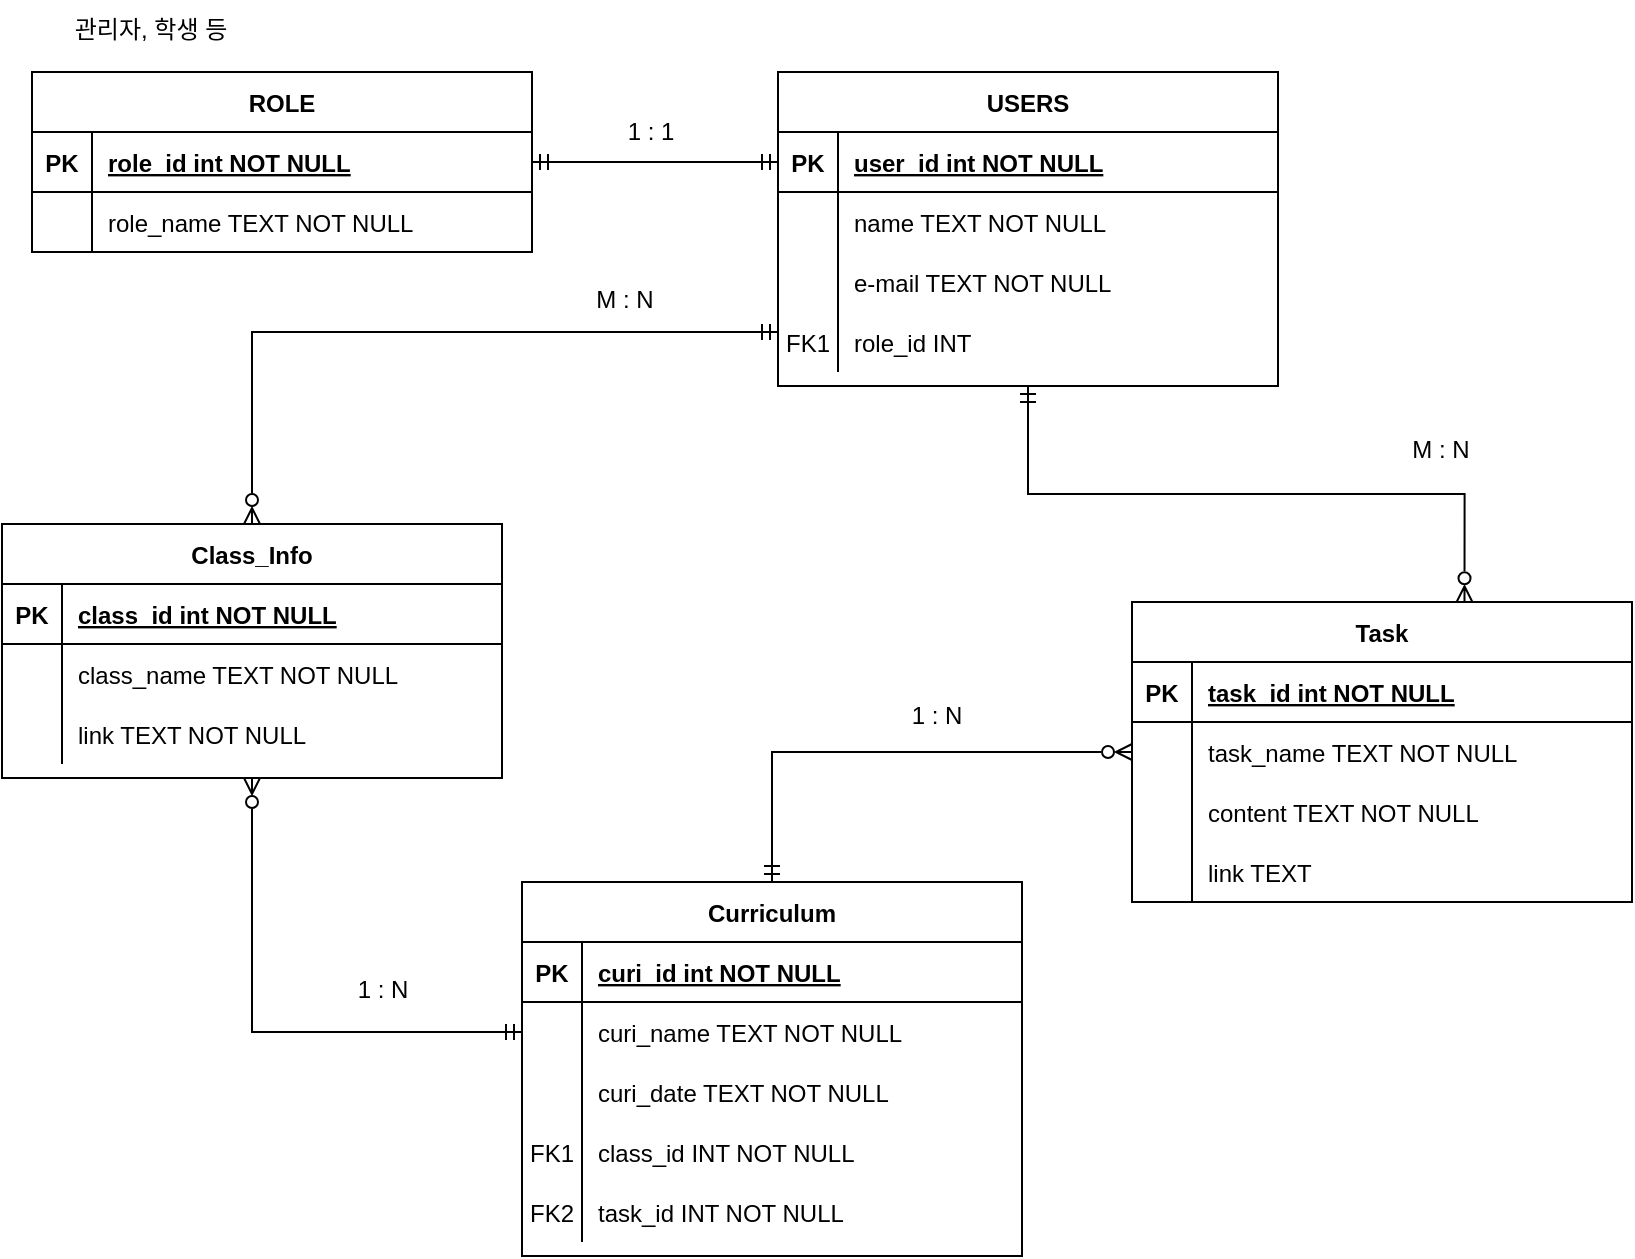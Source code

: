 <mxfile version="20.2.6" type="device" pages="3"><diagram id="R2lEEEUBdFMjLlhIrx00" name="Syllaverse"><mxGraphModel dx="1056" dy="558" grid="0" gridSize="10" guides="1" tooltips="1" connect="1" arrows="1" fold="1" page="1" pageScale="1" pageWidth="850" pageHeight="1100" math="0" shadow="0" extFonts="Permanent Marker^https://fonts.googleapis.com/css?family=Permanent+Marker"><root><mxCell id="0"/><mxCell id="1" parent="0"/><mxCell id="eTMfyji0fwz3SBZx2X4_-110" style="edgeStyle=orthogonalEdgeStyle;rounded=0;orthogonalLoop=1;jettySize=auto;html=1;entryX=0.665;entryY=0.001;entryDx=0;entryDy=0;entryPerimeter=0;startArrow=ERmandOne;startFill=0;endArrow=ERzeroToMany;endFill=0;" edge="1" parent="1" source="C-vyLk0tnHw3VtMMgP7b-2" target="eTMfyji0fwz3SBZx2X4_-59"><mxGeometry relative="1" as="geometry"/></mxCell><mxCell id="eTMfyji0fwz3SBZx2X4_-116" style="edgeStyle=orthogonalEdgeStyle;rounded=0;orthogonalLoop=1;jettySize=auto;html=1;startArrow=ERmandOne;startFill=0;endArrow=ERzeroToMany;endFill=0;" edge="1" parent="1" source="C-vyLk0tnHw3VtMMgP7b-2" target="eTMfyji0fwz3SBZx2X4_-89"><mxGeometry relative="1" as="geometry"><Array as="points"><mxPoint x="148" y="217"/></Array></mxGeometry></mxCell><mxCell id="C-vyLk0tnHw3VtMMgP7b-2" value="USERS" style="shape=table;startSize=30;container=1;collapsible=1;childLayout=tableLayout;fixedRows=1;rowLines=0;fontStyle=1;align=center;resizeLast=1;" parent="1" vertex="1"><mxGeometry x="411" y="87" width="250" height="157" as="geometry"/></mxCell><mxCell id="C-vyLk0tnHw3VtMMgP7b-3" value="" style="shape=partialRectangle;collapsible=0;dropTarget=0;pointerEvents=0;fillColor=none;points=[[0,0.5],[1,0.5]];portConstraint=eastwest;top=0;left=0;right=0;bottom=1;" parent="C-vyLk0tnHw3VtMMgP7b-2" vertex="1"><mxGeometry y="30" width="250" height="30" as="geometry"/></mxCell><mxCell id="C-vyLk0tnHw3VtMMgP7b-4" value="PK" style="shape=partialRectangle;overflow=hidden;connectable=0;fillColor=none;top=0;left=0;bottom=0;right=0;fontStyle=1;" parent="C-vyLk0tnHw3VtMMgP7b-3" vertex="1"><mxGeometry width="30" height="30" as="geometry"><mxRectangle width="30" height="30" as="alternateBounds"/></mxGeometry></mxCell><mxCell id="C-vyLk0tnHw3VtMMgP7b-5" value="user_id int NOT NULL " style="shape=partialRectangle;overflow=hidden;connectable=0;fillColor=none;top=0;left=0;bottom=0;right=0;align=left;spacingLeft=6;fontStyle=5;" parent="C-vyLk0tnHw3VtMMgP7b-3" vertex="1"><mxGeometry x="30" width="220" height="30" as="geometry"><mxRectangle width="220" height="30" as="alternateBounds"/></mxGeometry></mxCell><mxCell id="C-vyLk0tnHw3VtMMgP7b-6" value="" style="shape=partialRectangle;collapsible=0;dropTarget=0;pointerEvents=0;fillColor=none;points=[[0,0.5],[1,0.5]];portConstraint=eastwest;top=0;left=0;right=0;bottom=0;" parent="C-vyLk0tnHw3VtMMgP7b-2" vertex="1"><mxGeometry y="60" width="250" height="30" as="geometry"/></mxCell><mxCell id="C-vyLk0tnHw3VtMMgP7b-7" value="" style="shape=partialRectangle;overflow=hidden;connectable=0;fillColor=none;top=0;left=0;bottom=0;right=0;" parent="C-vyLk0tnHw3VtMMgP7b-6" vertex="1"><mxGeometry width="30" height="30" as="geometry"><mxRectangle width="30" height="30" as="alternateBounds"/></mxGeometry></mxCell><mxCell id="C-vyLk0tnHw3VtMMgP7b-8" value="name TEXT NOT NULL" style="shape=partialRectangle;overflow=hidden;connectable=0;fillColor=none;top=0;left=0;bottom=0;right=0;align=left;spacingLeft=6;" parent="C-vyLk0tnHw3VtMMgP7b-6" vertex="1"><mxGeometry x="30" width="220" height="30" as="geometry"><mxRectangle width="220" height="30" as="alternateBounds"/></mxGeometry></mxCell><mxCell id="C-vyLk0tnHw3VtMMgP7b-9" value="" style="shape=partialRectangle;collapsible=0;dropTarget=0;pointerEvents=0;fillColor=none;points=[[0,0.5],[1,0.5]];portConstraint=eastwest;top=0;left=0;right=0;bottom=0;" parent="C-vyLk0tnHw3VtMMgP7b-2" vertex="1"><mxGeometry y="90" width="250" height="30" as="geometry"/></mxCell><mxCell id="C-vyLk0tnHw3VtMMgP7b-10" value="" style="shape=partialRectangle;overflow=hidden;connectable=0;fillColor=none;top=0;left=0;bottom=0;right=0;" parent="C-vyLk0tnHw3VtMMgP7b-9" vertex="1"><mxGeometry width="30" height="30" as="geometry"><mxRectangle width="30" height="30" as="alternateBounds"/></mxGeometry></mxCell><mxCell id="C-vyLk0tnHw3VtMMgP7b-11" value="e-mail TEXT NOT NULL" style="shape=partialRectangle;overflow=hidden;connectable=0;fillColor=none;top=0;left=0;bottom=0;right=0;align=left;spacingLeft=6;" parent="C-vyLk0tnHw3VtMMgP7b-9" vertex="1"><mxGeometry x="30" width="220" height="30" as="geometry"><mxRectangle width="220" height="30" as="alternateBounds"/></mxGeometry></mxCell><mxCell id="eTMfyji0fwz3SBZx2X4_-40" value="" style="shape=partialRectangle;collapsible=0;dropTarget=0;pointerEvents=0;fillColor=none;points=[[0,0.5],[1,0.5]];portConstraint=eastwest;top=0;left=0;right=0;bottom=0;" vertex="1" parent="C-vyLk0tnHw3VtMMgP7b-2"><mxGeometry y="120" width="250" height="30" as="geometry"/></mxCell><mxCell id="eTMfyji0fwz3SBZx2X4_-41" value="FK1" style="shape=partialRectangle;overflow=hidden;connectable=0;fillColor=none;top=0;left=0;bottom=0;right=0;" vertex="1" parent="eTMfyji0fwz3SBZx2X4_-40"><mxGeometry width="30" height="30" as="geometry"><mxRectangle width="30" height="30" as="alternateBounds"/></mxGeometry></mxCell><mxCell id="eTMfyji0fwz3SBZx2X4_-42" value="role_id INT" style="shape=partialRectangle;overflow=hidden;connectable=0;fillColor=none;top=0;left=0;bottom=0;right=0;align=left;spacingLeft=6;" vertex="1" parent="eTMfyji0fwz3SBZx2X4_-40"><mxGeometry x="30" width="220" height="30" as="geometry"><mxRectangle width="220" height="30" as="alternateBounds"/></mxGeometry></mxCell><mxCell id="eTMfyji0fwz3SBZx2X4_-43" style="edgeStyle=orthogonalEdgeStyle;rounded=0;orthogonalLoop=1;jettySize=auto;html=1;entryX=0;entryY=0.5;entryDx=0;entryDy=0;endArrow=ERmandOne;endFill=0;startArrow=ERmandOne;startFill=0;" edge="1" parent="1" source="eTMfyji0fwz3SBZx2X4_-30" target="C-vyLk0tnHw3VtMMgP7b-3"><mxGeometry relative="1" as="geometry"/></mxCell><mxCell id="eTMfyji0fwz3SBZx2X4_-30" value="ROLE" style="shape=table;startSize=30;container=1;collapsible=1;childLayout=tableLayout;fixedRows=1;rowLines=0;fontStyle=1;align=center;resizeLast=1;" vertex="1" parent="1"><mxGeometry x="38" y="87" width="250" height="90" as="geometry"/></mxCell><mxCell id="eTMfyji0fwz3SBZx2X4_-31" value="" style="shape=partialRectangle;collapsible=0;dropTarget=0;pointerEvents=0;fillColor=none;points=[[0,0.5],[1,0.5]];portConstraint=eastwest;top=0;left=0;right=0;bottom=1;" vertex="1" parent="eTMfyji0fwz3SBZx2X4_-30"><mxGeometry y="30" width="250" height="30" as="geometry"/></mxCell><mxCell id="eTMfyji0fwz3SBZx2X4_-32" value="PK" style="shape=partialRectangle;overflow=hidden;connectable=0;fillColor=none;top=0;left=0;bottom=0;right=0;fontStyle=1;" vertex="1" parent="eTMfyji0fwz3SBZx2X4_-31"><mxGeometry width="30" height="30" as="geometry"><mxRectangle width="30" height="30" as="alternateBounds"/></mxGeometry></mxCell><mxCell id="eTMfyji0fwz3SBZx2X4_-33" value="role_id int NOT NULL " style="shape=partialRectangle;overflow=hidden;connectable=0;fillColor=none;top=0;left=0;bottom=0;right=0;align=left;spacingLeft=6;fontStyle=5;" vertex="1" parent="eTMfyji0fwz3SBZx2X4_-31"><mxGeometry x="30" width="220" height="30" as="geometry"><mxRectangle width="220" height="30" as="alternateBounds"/></mxGeometry></mxCell><mxCell id="eTMfyji0fwz3SBZx2X4_-34" value="" style="shape=partialRectangle;collapsible=0;dropTarget=0;pointerEvents=0;fillColor=none;points=[[0,0.5],[1,0.5]];portConstraint=eastwest;top=0;left=0;right=0;bottom=0;" vertex="1" parent="eTMfyji0fwz3SBZx2X4_-30"><mxGeometry y="60" width="250" height="30" as="geometry"/></mxCell><mxCell id="eTMfyji0fwz3SBZx2X4_-35" value="" style="shape=partialRectangle;overflow=hidden;connectable=0;fillColor=none;top=0;left=0;bottom=0;right=0;" vertex="1" parent="eTMfyji0fwz3SBZx2X4_-34"><mxGeometry width="30" height="30" as="geometry"><mxRectangle width="30" height="30" as="alternateBounds"/></mxGeometry></mxCell><mxCell id="eTMfyji0fwz3SBZx2X4_-36" value="role_name TEXT NOT NULL" style="shape=partialRectangle;overflow=hidden;connectable=0;fillColor=none;top=0;left=0;bottom=0;right=0;align=left;spacingLeft=6;" vertex="1" parent="eTMfyji0fwz3SBZx2X4_-34"><mxGeometry x="30" width="220" height="30" as="geometry"><mxRectangle width="220" height="30" as="alternateBounds"/></mxGeometry></mxCell><mxCell id="eTMfyji0fwz3SBZx2X4_-44" value="관리자, 학생 등" style="text;html=1;strokeColor=none;fillColor=none;align=center;verticalAlign=middle;whiteSpace=wrap;rounded=0;" vertex="1" parent="1"><mxGeometry x="38" y="51" width="119" height="30" as="geometry"/></mxCell><mxCell id="eTMfyji0fwz3SBZx2X4_-45" value="1 : 1" style="text;html=1;strokeColor=none;fillColor=none;align=center;verticalAlign=middle;whiteSpace=wrap;rounded=0;" vertex="1" parent="1"><mxGeometry x="288" y="102" width="119" height="30" as="geometry"/></mxCell><mxCell id="eTMfyji0fwz3SBZx2X4_-120" style="edgeStyle=orthogonalEdgeStyle;rounded=0;orthogonalLoop=1;jettySize=auto;html=1;entryX=0;entryY=0.5;entryDx=0;entryDy=0;startArrow=ERmandOne;startFill=0;endArrow=ERzeroToMany;endFill=0;" edge="1" parent="1" source="eTMfyji0fwz3SBZx2X4_-46" target="eTMfyji0fwz3SBZx2X4_-63"><mxGeometry relative="1" as="geometry"/></mxCell><mxCell id="eTMfyji0fwz3SBZx2X4_-46" value="Curriculum" style="shape=table;startSize=30;container=1;collapsible=1;childLayout=tableLayout;fixedRows=1;rowLines=0;fontStyle=1;align=center;resizeLast=1;" vertex="1" parent="1"><mxGeometry x="283" y="492" width="250" height="187" as="geometry"/></mxCell><mxCell id="eTMfyji0fwz3SBZx2X4_-47" value="" style="shape=partialRectangle;collapsible=0;dropTarget=0;pointerEvents=0;fillColor=none;points=[[0,0.5],[1,0.5]];portConstraint=eastwest;top=0;left=0;right=0;bottom=1;" vertex="1" parent="eTMfyji0fwz3SBZx2X4_-46"><mxGeometry y="30" width="250" height="30" as="geometry"/></mxCell><mxCell id="eTMfyji0fwz3SBZx2X4_-48" value="PK" style="shape=partialRectangle;overflow=hidden;connectable=0;fillColor=none;top=0;left=0;bottom=0;right=0;fontStyle=1;" vertex="1" parent="eTMfyji0fwz3SBZx2X4_-47"><mxGeometry width="30" height="30" as="geometry"><mxRectangle width="30" height="30" as="alternateBounds"/></mxGeometry></mxCell><mxCell id="eTMfyji0fwz3SBZx2X4_-49" value="curi_id int NOT NULL " style="shape=partialRectangle;overflow=hidden;connectable=0;fillColor=none;top=0;left=0;bottom=0;right=0;align=left;spacingLeft=6;fontStyle=5;" vertex="1" parent="eTMfyji0fwz3SBZx2X4_-47"><mxGeometry x="30" width="220" height="30" as="geometry"><mxRectangle width="220" height="30" as="alternateBounds"/></mxGeometry></mxCell><mxCell id="eTMfyji0fwz3SBZx2X4_-50" value="" style="shape=partialRectangle;collapsible=0;dropTarget=0;pointerEvents=0;fillColor=none;points=[[0,0.5],[1,0.5]];portConstraint=eastwest;top=0;left=0;right=0;bottom=0;" vertex="1" parent="eTMfyji0fwz3SBZx2X4_-46"><mxGeometry y="60" width="250" height="30" as="geometry"/></mxCell><mxCell id="eTMfyji0fwz3SBZx2X4_-51" value="" style="shape=partialRectangle;overflow=hidden;connectable=0;fillColor=none;top=0;left=0;bottom=0;right=0;" vertex="1" parent="eTMfyji0fwz3SBZx2X4_-50"><mxGeometry width="30" height="30" as="geometry"><mxRectangle width="30" height="30" as="alternateBounds"/></mxGeometry></mxCell><mxCell id="eTMfyji0fwz3SBZx2X4_-52" value="curi_name TEXT NOT NULL   " style="shape=partialRectangle;overflow=hidden;connectable=0;fillColor=none;top=0;left=0;bottom=0;right=0;align=left;spacingLeft=6;" vertex="1" parent="eTMfyji0fwz3SBZx2X4_-50"><mxGeometry x="30" width="220" height="30" as="geometry"><mxRectangle width="220" height="30" as="alternateBounds"/></mxGeometry></mxCell><mxCell id="eTMfyji0fwz3SBZx2X4_-103" value="" style="shape=partialRectangle;collapsible=0;dropTarget=0;pointerEvents=0;fillColor=none;points=[[0,0.5],[1,0.5]];portConstraint=eastwest;top=0;left=0;right=0;bottom=0;" vertex="1" parent="eTMfyji0fwz3SBZx2X4_-46"><mxGeometry y="90" width="250" height="30" as="geometry"/></mxCell><mxCell id="eTMfyji0fwz3SBZx2X4_-104" value="" style="shape=partialRectangle;overflow=hidden;connectable=0;fillColor=none;top=0;left=0;bottom=0;right=0;" vertex="1" parent="eTMfyji0fwz3SBZx2X4_-103"><mxGeometry width="30" height="30" as="geometry"><mxRectangle width="30" height="30" as="alternateBounds"/></mxGeometry></mxCell><mxCell id="eTMfyji0fwz3SBZx2X4_-105" value="curi_date TEXT NOT NULL   " style="shape=partialRectangle;overflow=hidden;connectable=0;fillColor=none;top=0;left=0;bottom=0;right=0;align=left;spacingLeft=6;" vertex="1" parent="eTMfyji0fwz3SBZx2X4_-103"><mxGeometry x="30" width="220" height="30" as="geometry"><mxRectangle width="220" height="30" as="alternateBounds"/></mxGeometry></mxCell><mxCell id="eTMfyji0fwz3SBZx2X4_-53" value="" style="shape=partialRectangle;collapsible=0;dropTarget=0;pointerEvents=0;fillColor=none;points=[[0,0.5],[1,0.5]];portConstraint=eastwest;top=0;left=0;right=0;bottom=0;" vertex="1" parent="eTMfyji0fwz3SBZx2X4_-46"><mxGeometry y="120" width="250" height="30" as="geometry"/></mxCell><mxCell id="eTMfyji0fwz3SBZx2X4_-54" value="FK1" style="shape=partialRectangle;overflow=hidden;connectable=0;fillColor=none;top=0;left=0;bottom=0;right=0;" vertex="1" parent="eTMfyji0fwz3SBZx2X4_-53"><mxGeometry width="30" height="30" as="geometry"><mxRectangle width="30" height="30" as="alternateBounds"/></mxGeometry></mxCell><mxCell id="eTMfyji0fwz3SBZx2X4_-55" value="class_id INT NOT NULL" style="shape=partialRectangle;overflow=hidden;connectable=0;fillColor=none;top=0;left=0;bottom=0;right=0;align=left;spacingLeft=6;" vertex="1" parent="eTMfyji0fwz3SBZx2X4_-53"><mxGeometry x="30" width="220" height="30" as="geometry"><mxRectangle width="220" height="30" as="alternateBounds"/></mxGeometry></mxCell><mxCell id="eTMfyji0fwz3SBZx2X4_-56" value="" style="shape=partialRectangle;collapsible=0;dropTarget=0;pointerEvents=0;fillColor=none;points=[[0,0.5],[1,0.5]];portConstraint=eastwest;top=0;left=0;right=0;bottom=0;" vertex="1" parent="eTMfyji0fwz3SBZx2X4_-46"><mxGeometry y="150" width="250" height="30" as="geometry"/></mxCell><mxCell id="eTMfyji0fwz3SBZx2X4_-57" value="FK2" style="shape=partialRectangle;overflow=hidden;connectable=0;fillColor=none;top=0;left=0;bottom=0;right=0;" vertex="1" parent="eTMfyji0fwz3SBZx2X4_-56"><mxGeometry width="30" height="30" as="geometry"><mxRectangle width="30" height="30" as="alternateBounds"/></mxGeometry></mxCell><mxCell id="eTMfyji0fwz3SBZx2X4_-58" value="task_id INT NOT NULL" style="shape=partialRectangle;overflow=hidden;connectable=0;fillColor=none;top=0;left=0;bottom=0;right=0;align=left;spacingLeft=6;" vertex="1" parent="eTMfyji0fwz3SBZx2X4_-56"><mxGeometry x="30" width="220" height="30" as="geometry"><mxRectangle width="220" height="30" as="alternateBounds"/></mxGeometry></mxCell><mxCell id="eTMfyji0fwz3SBZx2X4_-59" value="Task" style="shape=table;startSize=30;container=1;collapsible=1;childLayout=tableLayout;fixedRows=1;rowLines=0;fontStyle=1;align=center;resizeLast=1;" vertex="1" parent="1"><mxGeometry x="588" y="352" width="250" height="150" as="geometry"/></mxCell><mxCell id="eTMfyji0fwz3SBZx2X4_-60" value="" style="shape=partialRectangle;collapsible=0;dropTarget=0;pointerEvents=0;fillColor=none;points=[[0,0.5],[1,0.5]];portConstraint=eastwest;top=0;left=0;right=0;bottom=1;" vertex="1" parent="eTMfyji0fwz3SBZx2X4_-59"><mxGeometry y="30" width="250" height="30" as="geometry"/></mxCell><mxCell id="eTMfyji0fwz3SBZx2X4_-61" value="PK" style="shape=partialRectangle;overflow=hidden;connectable=0;fillColor=none;top=0;left=0;bottom=0;right=0;fontStyle=1;" vertex="1" parent="eTMfyji0fwz3SBZx2X4_-60"><mxGeometry width="30" height="30" as="geometry"><mxRectangle width="30" height="30" as="alternateBounds"/></mxGeometry></mxCell><mxCell id="eTMfyji0fwz3SBZx2X4_-62" value="task_id int NOT NULL " style="shape=partialRectangle;overflow=hidden;connectable=0;fillColor=none;top=0;left=0;bottom=0;right=0;align=left;spacingLeft=6;fontStyle=5;" vertex="1" parent="eTMfyji0fwz3SBZx2X4_-60"><mxGeometry x="30" width="220" height="30" as="geometry"><mxRectangle width="220" height="30" as="alternateBounds"/></mxGeometry></mxCell><mxCell id="eTMfyji0fwz3SBZx2X4_-63" value="" style="shape=partialRectangle;collapsible=0;dropTarget=0;pointerEvents=0;fillColor=none;points=[[0,0.5],[1,0.5]];portConstraint=eastwest;top=0;left=0;right=0;bottom=0;" vertex="1" parent="eTMfyji0fwz3SBZx2X4_-59"><mxGeometry y="60" width="250" height="30" as="geometry"/></mxCell><mxCell id="eTMfyji0fwz3SBZx2X4_-64" value="" style="shape=partialRectangle;overflow=hidden;connectable=0;fillColor=none;top=0;left=0;bottom=0;right=0;" vertex="1" parent="eTMfyji0fwz3SBZx2X4_-63"><mxGeometry width="30" height="30" as="geometry"><mxRectangle width="30" height="30" as="alternateBounds"/></mxGeometry></mxCell><mxCell id="eTMfyji0fwz3SBZx2X4_-65" value="task_name TEXT NOT NULL" style="shape=partialRectangle;overflow=hidden;connectable=0;fillColor=none;top=0;left=0;bottom=0;right=0;align=left;spacingLeft=6;" vertex="1" parent="eTMfyji0fwz3SBZx2X4_-63"><mxGeometry x="30" width="220" height="30" as="geometry"><mxRectangle width="220" height="30" as="alternateBounds"/></mxGeometry></mxCell><mxCell id="eTMfyji0fwz3SBZx2X4_-69" value="" style="shape=partialRectangle;collapsible=0;dropTarget=0;pointerEvents=0;fillColor=none;points=[[0,0.5],[1,0.5]];portConstraint=eastwest;top=0;left=0;right=0;bottom=0;" vertex="1" parent="eTMfyji0fwz3SBZx2X4_-59"><mxGeometry y="90" width="250" height="30" as="geometry"/></mxCell><mxCell id="eTMfyji0fwz3SBZx2X4_-70" value="" style="shape=partialRectangle;overflow=hidden;connectable=0;fillColor=none;top=0;left=0;bottom=0;right=0;" vertex="1" parent="eTMfyji0fwz3SBZx2X4_-69"><mxGeometry width="30" height="30" as="geometry"><mxRectangle width="30" height="30" as="alternateBounds"/></mxGeometry></mxCell><mxCell id="eTMfyji0fwz3SBZx2X4_-71" value="content TEXT NOT NULL" style="shape=partialRectangle;overflow=hidden;connectable=0;fillColor=none;top=0;left=0;bottom=0;right=0;align=left;spacingLeft=6;" vertex="1" parent="eTMfyji0fwz3SBZx2X4_-69"><mxGeometry x="30" width="220" height="30" as="geometry"><mxRectangle width="220" height="30" as="alternateBounds"/></mxGeometry></mxCell><mxCell id="eTMfyji0fwz3SBZx2X4_-72" value="" style="shape=partialRectangle;collapsible=0;dropTarget=0;pointerEvents=0;fillColor=none;points=[[0,0.5],[1,0.5]];portConstraint=eastwest;top=0;left=0;right=0;bottom=0;" vertex="1" parent="eTMfyji0fwz3SBZx2X4_-59"><mxGeometry y="120" width="250" height="30" as="geometry"/></mxCell><mxCell id="eTMfyji0fwz3SBZx2X4_-73" value="" style="shape=partialRectangle;overflow=hidden;connectable=0;fillColor=none;top=0;left=0;bottom=0;right=0;" vertex="1" parent="eTMfyji0fwz3SBZx2X4_-72"><mxGeometry width="30" height="30" as="geometry"><mxRectangle width="30" height="30" as="alternateBounds"/></mxGeometry></mxCell><mxCell id="eTMfyji0fwz3SBZx2X4_-74" value="link TEXT" style="shape=partialRectangle;overflow=hidden;connectable=0;fillColor=none;top=0;left=0;bottom=0;right=0;align=left;spacingLeft=6;" vertex="1" parent="eTMfyji0fwz3SBZx2X4_-72"><mxGeometry x="30" width="220" height="30" as="geometry"><mxRectangle width="220" height="30" as="alternateBounds"/></mxGeometry></mxCell><mxCell id="eTMfyji0fwz3SBZx2X4_-89" value="Class_Info" style="shape=table;startSize=30;container=1;collapsible=1;childLayout=tableLayout;fixedRows=1;rowLines=0;fontStyle=1;align=center;resizeLast=1;" vertex="1" parent="1"><mxGeometry x="23" y="313" width="250" height="127" as="geometry"/></mxCell><mxCell id="eTMfyji0fwz3SBZx2X4_-90" value="" style="shape=partialRectangle;collapsible=0;dropTarget=0;pointerEvents=0;fillColor=none;points=[[0,0.5],[1,0.5]];portConstraint=eastwest;top=0;left=0;right=0;bottom=1;" vertex="1" parent="eTMfyji0fwz3SBZx2X4_-89"><mxGeometry y="30" width="250" height="30" as="geometry"/></mxCell><mxCell id="eTMfyji0fwz3SBZx2X4_-91" value="PK" style="shape=partialRectangle;overflow=hidden;connectable=0;fillColor=none;top=0;left=0;bottom=0;right=0;fontStyle=1;" vertex="1" parent="eTMfyji0fwz3SBZx2X4_-90"><mxGeometry width="30" height="30" as="geometry"><mxRectangle width="30" height="30" as="alternateBounds"/></mxGeometry></mxCell><mxCell id="eTMfyji0fwz3SBZx2X4_-92" value="class_id int NOT NULL " style="shape=partialRectangle;overflow=hidden;connectable=0;fillColor=none;top=0;left=0;bottom=0;right=0;align=left;spacingLeft=6;fontStyle=5;" vertex="1" parent="eTMfyji0fwz3SBZx2X4_-90"><mxGeometry x="30" width="220" height="30" as="geometry"><mxRectangle width="220" height="30" as="alternateBounds"/></mxGeometry></mxCell><mxCell id="eTMfyji0fwz3SBZx2X4_-93" value="" style="shape=partialRectangle;collapsible=0;dropTarget=0;pointerEvents=0;fillColor=none;points=[[0,0.5],[1,0.5]];portConstraint=eastwest;top=0;left=0;right=0;bottom=0;" vertex="1" parent="eTMfyji0fwz3SBZx2X4_-89"><mxGeometry y="60" width="250" height="30" as="geometry"/></mxCell><mxCell id="eTMfyji0fwz3SBZx2X4_-94" value="" style="shape=partialRectangle;overflow=hidden;connectable=0;fillColor=none;top=0;left=0;bottom=0;right=0;" vertex="1" parent="eTMfyji0fwz3SBZx2X4_-93"><mxGeometry width="30" height="30" as="geometry"><mxRectangle width="30" height="30" as="alternateBounds"/></mxGeometry></mxCell><mxCell id="eTMfyji0fwz3SBZx2X4_-95" value="class_name TEXT NOT NULL" style="shape=partialRectangle;overflow=hidden;connectable=0;fillColor=none;top=0;left=0;bottom=0;right=0;align=left;spacingLeft=6;" vertex="1" parent="eTMfyji0fwz3SBZx2X4_-93"><mxGeometry x="30" width="220" height="30" as="geometry"><mxRectangle width="220" height="30" as="alternateBounds"/></mxGeometry></mxCell><mxCell id="eTMfyji0fwz3SBZx2X4_-99" value="" style="shape=partialRectangle;collapsible=0;dropTarget=0;pointerEvents=0;fillColor=none;points=[[0,0.5],[1,0.5]];portConstraint=eastwest;top=0;left=0;right=0;bottom=0;" vertex="1" parent="eTMfyji0fwz3SBZx2X4_-89"><mxGeometry y="90" width="250" height="30" as="geometry"/></mxCell><mxCell id="eTMfyji0fwz3SBZx2X4_-100" value="" style="shape=partialRectangle;overflow=hidden;connectable=0;fillColor=none;top=0;left=0;bottom=0;right=0;" vertex="1" parent="eTMfyji0fwz3SBZx2X4_-99"><mxGeometry width="30" height="30" as="geometry"><mxRectangle width="30" height="30" as="alternateBounds"/></mxGeometry></mxCell><mxCell id="eTMfyji0fwz3SBZx2X4_-101" value="link TEXT NOT NULL" style="shape=partialRectangle;overflow=hidden;connectable=0;fillColor=none;top=0;left=0;bottom=0;right=0;align=left;spacingLeft=6;" vertex="1" parent="eTMfyji0fwz3SBZx2X4_-99"><mxGeometry x="30" width="220" height="30" as="geometry"><mxRectangle width="220" height="30" as="alternateBounds"/></mxGeometry></mxCell><mxCell id="eTMfyji0fwz3SBZx2X4_-111" value="M : N&lt;span style=&quot;color: rgba(0, 0, 0, 0); font-family: monospace; font-size: 0px; text-align: start;&quot;&gt;%3CmxGraphModel%3E%3Croot%3E%3CmxCell%20id%3D%220%22%2F%3E%3CmxCell%20id%3D%221%22%20parent%3D%220%22%2F%3E%3CmxCell%20id%3D%222%22%20value%3D%221%20%3A%201%22%20style%3D%22text%3Bhtml%3D1%3BstrokeColor%3Dnone%3BfillColor%3Dnone%3Balign%3Dcenter%3BverticalAlign%3Dmiddle%3BwhiteSpace%3Dwrap%3Brounded%3D0%3B%22%20vertex%3D%221%22%20parent%3D%221%22%3E%3CmxGeometry%20x%3D%22288%22%20y%3D%22102%22%20width%3D%22119%22%20height%3D%2230%22%20as%3D%22geometry%22%2F%3E%3C%2FmxCell%3E%3C%2Froot%3E%3C%2FmxGraphModel%3E&lt;/span&gt;" style="text;html=1;strokeColor=none;fillColor=none;align=center;verticalAlign=middle;whiteSpace=wrap;rounded=0;" vertex="1" parent="1"><mxGeometry x="683" y="261" width="119" height="30" as="geometry"/></mxCell><mxCell id="eTMfyji0fwz3SBZx2X4_-117" value="M : N&lt;span style=&quot;color: rgba(0, 0, 0, 0); font-family: monospace; font-size: 0px; text-align: start;&quot;&gt;%3CmxGraphModel%3E%3Croot%3E%3CmxCell%20id%3D%220%22%2F%3E%3CmxCell%20id%3D%221%22%20parent%3D%220%22%2F%3E%3CmxCell%20id%3D%222%22%20value%3D%221%20%3A%201%22%20style%3D%22text%3Bhtml%3D1%3BstrokeColor%3Dnone%3BfillColor%3Dnone%3Balign%3Dcenter%3BverticalAlign%3Dmiddle%3BwhiteSpace%3Dwrap%3Brounded%3D0%3B%22%20vertex%3D%221%22%20parent%3D%221%22%3E%3CmxGeometry%20x%3D%22288%22%20y%3D%22102%22%20width%3D%22119%22%20height%3D%2230%22%20as%3D%22geometry%22%2F%3E%3C%2FmxCell%3E%3C%2Froot%3E%3C%2FmxGraphModel%3E&lt;/span&gt;" style="text;html=1;strokeColor=none;fillColor=none;align=center;verticalAlign=middle;whiteSpace=wrap;rounded=0;" vertex="1" parent="1"><mxGeometry x="275" y="186" width="119" height="30" as="geometry"/></mxCell><mxCell id="eTMfyji0fwz3SBZx2X4_-121" style="edgeStyle=orthogonalEdgeStyle;rounded=0;orthogonalLoop=1;jettySize=auto;html=1;entryX=0.5;entryY=1;entryDx=0;entryDy=0;startArrow=ERmandOne;startFill=0;endArrow=ERzeroToMany;endFill=0;" edge="1" parent="1" source="eTMfyji0fwz3SBZx2X4_-50" target="eTMfyji0fwz3SBZx2X4_-89"><mxGeometry relative="1" as="geometry"/></mxCell><mxCell id="eTMfyji0fwz3SBZx2X4_-122" value="1 : N&lt;span style=&quot;color: rgba(0, 0, 0, 0); font-family: monospace; font-size: 0px; text-align: start;&quot;&gt;%3CmxGraphModel%3E%3Croot%3E%3CmxCell%20id%3D%220%22%2F%3E%3CmxCell%20id%3D%221%22%20parent%3D%220%22%2F%3E%3CmxCell%20id%3D%222%22%20value%3D%221%20%3A%201%22%20style%3D%22text%3Bhtml%3D1%3BstrokeColor%3Dnone%3BfillColor%3Dnone%3Balign%3Dcenter%3BverticalAlign%3Dmiddle%3BwhiteSpace%3Dwrap%3Brounded%3D0%3B%22%20vertex%3D%221%22%20parent%3D%221%22%3E%3CmxGeometry%20x%3D%22288%22%20y%3D%22102%22%20width%3D%22119%22%20height%3D%2230%22%20as%3D%22geometry%22%2F%3E%3C%2FmxCell%3E%3C%2Froot%3E%3C%2FmxGraphModel%3E&lt;/span&gt;" style="text;html=1;strokeColor=none;fillColor=none;align=center;verticalAlign=middle;whiteSpace=wrap;rounded=0;" vertex="1" parent="1"><mxGeometry x="431" y="394" width="119" height="30" as="geometry"/></mxCell><mxCell id="eTMfyji0fwz3SBZx2X4_-123" value="1 : N&lt;span style=&quot;color: rgba(0, 0, 0, 0); font-family: monospace; font-size: 0px; text-align: start;&quot;&gt;%3CmxGraphModel%3E%3Croot%3E%3CmxCell%20id%3D%220%22%2F%3E%3CmxCell%20id%3D%221%22%20parent%3D%220%22%2F%3E%3CmxCell%20id%3D%222%22%20value%3D%221%20%3A%201%22%20style%3D%22text%3Bhtml%3D1%3BstrokeColor%3Dnone%3BfillColor%3Dnone%3Balign%3Dcenter%3BverticalAlign%3Dmiddle%3BwhiteSpace%3Dwrap%3Brounded%3D0%3B%22%20vertex%3D%221%22%20parent%3D%221%22%3E%3CmxGeometry%20x%3D%22288%22%20y%3D%22102%22%20width%3D%22119%22%20height%3D%2230%22%20as%3D%22geometry%22%2F%3E%3C%2FmxCell%3E%3C%2Froot%3E%3C%2FmxGraphModel%3E&lt;/span&gt;" style="text;html=1;strokeColor=none;fillColor=none;align=center;verticalAlign=middle;whiteSpace=wrap;rounded=0;" vertex="1" parent="1"><mxGeometry x="154" y="531" width="119" height="30" as="geometry"/></mxCell></root></mxGraphModel></diagram><diagram id="UqI3_XfIrWzhZUrqzpae" name="학사"><mxGraphModel dx="1663" dy="893" grid="0" gridSize="10" guides="1" tooltips="1" connect="1" arrows="1" fold="1" page="1" pageScale="1" pageWidth="827" pageHeight="1169" math="0" shadow="0"><root><mxCell id="0"/><mxCell id="1" parent="0"/><mxCell id="_J4TH4uE2EIWE_kgf1yJ-43" style="edgeStyle=orthogonalEdgeStyle;rounded=0;orthogonalLoop=1;jettySize=auto;html=1;entryX=0;entryY=0.5;entryDx=0;entryDy=0;startArrow=ERzeroToMany;startFill=0;endArrow=ERmandOne;endFill=0;exitX=1;exitY=0.5;exitDx=0;exitDy=0;" edge="1" parent="1" source="_J4TH4uE2EIWE_kgf1yJ-10" target="_J4TH4uE2EIWE_kgf1yJ-30"><mxGeometry relative="1" as="geometry"><mxPoint x="429" y="827" as="sourcePoint"/></mxGeometry></mxCell><mxCell id="8vCVRxW8PnZFADwwVWkj-1" value="강의" style="shape=table;startSize=30;container=1;collapsible=1;childLayout=tableLayout;fixedRows=1;rowLines=0;fontStyle=1;align=center;resizeLast=1;" vertex="1" parent="1"><mxGeometry x="227" y="582" width="203" height="310" as="geometry"/></mxCell><mxCell id="8vCVRxW8PnZFADwwVWkj-2" value="" style="shape=tableRow;horizontal=0;startSize=0;swimlaneHead=0;swimlaneBody=0;fillColor=none;collapsible=0;dropTarget=0;points=[[0,0.5],[1,0.5]];portConstraint=eastwest;top=0;left=0;right=0;bottom=1;" vertex="1" parent="8vCVRxW8PnZFADwwVWkj-1"><mxGeometry y="30" width="203" height="30" as="geometry"/></mxCell><mxCell id="8vCVRxW8PnZFADwwVWkj-3" value="PK" style="shape=partialRectangle;connectable=0;fillColor=none;top=0;left=0;bottom=0;right=0;fontStyle=1;overflow=hidden;" vertex="1" parent="8vCVRxW8PnZFADwwVWkj-2"><mxGeometry width="30" height="30" as="geometry"><mxRectangle width="30" height="30" as="alternateBounds"/></mxGeometry></mxCell><mxCell id="8vCVRxW8PnZFADwwVWkj-4" value="강의_id INT NOT NULL" style="shape=partialRectangle;connectable=0;fillColor=none;top=0;left=0;bottom=0;right=0;align=left;spacingLeft=6;fontStyle=5;overflow=hidden;" vertex="1" parent="8vCVRxW8PnZFADwwVWkj-2"><mxGeometry x="30" width="173" height="30" as="geometry"><mxRectangle width="173" height="30" as="alternateBounds"/></mxGeometry></mxCell><mxCell id="8vCVRxW8PnZFADwwVWkj-5" value="" style="shape=tableRow;horizontal=0;startSize=0;swimlaneHead=0;swimlaneBody=0;fillColor=none;collapsible=0;dropTarget=0;points=[[0,0.5],[1,0.5]];portConstraint=eastwest;top=0;left=0;right=0;bottom=0;" vertex="1" parent="8vCVRxW8PnZFADwwVWkj-1"><mxGeometry y="60" width="203" height="30" as="geometry"/></mxCell><mxCell id="8vCVRxW8PnZFADwwVWkj-6" value="" style="shape=partialRectangle;connectable=0;fillColor=none;top=0;left=0;bottom=0;right=0;editable=1;overflow=hidden;" vertex="1" parent="8vCVRxW8PnZFADwwVWkj-5"><mxGeometry width="30" height="30" as="geometry"><mxRectangle width="30" height="30" as="alternateBounds"/></mxGeometry></mxCell><mxCell id="8vCVRxW8PnZFADwwVWkj-7" value="학수번호 INT NOT NULL" style="shape=partialRectangle;connectable=0;fillColor=none;top=0;left=0;bottom=0;right=0;align=left;spacingLeft=6;overflow=hidden;" vertex="1" parent="8vCVRxW8PnZFADwwVWkj-5"><mxGeometry x="30" width="173" height="30" as="geometry"><mxRectangle width="173" height="30" as="alternateBounds"/></mxGeometry></mxCell><mxCell id="8vCVRxW8PnZFADwwVWkj-8" value="" style="shape=tableRow;horizontal=0;startSize=0;swimlaneHead=0;swimlaneBody=0;fillColor=none;collapsible=0;dropTarget=0;points=[[0,0.5],[1,0.5]];portConstraint=eastwest;top=0;left=0;right=0;bottom=0;" vertex="1" parent="8vCVRxW8PnZFADwwVWkj-1"><mxGeometry y="90" width="203" height="30" as="geometry"/></mxCell><mxCell id="8vCVRxW8PnZFADwwVWkj-9" value="" style="shape=partialRectangle;connectable=0;fillColor=none;top=0;left=0;bottom=0;right=0;editable=1;overflow=hidden;" vertex="1" parent="8vCVRxW8PnZFADwwVWkj-8"><mxGeometry width="30" height="30" as="geometry"><mxRectangle width="30" height="30" as="alternateBounds"/></mxGeometry></mxCell><mxCell id="8vCVRxW8PnZFADwwVWkj-10" value="분반 INT" style="shape=partialRectangle;connectable=0;fillColor=none;top=0;left=0;bottom=0;right=0;align=left;spacingLeft=6;overflow=hidden;" vertex="1" parent="8vCVRxW8PnZFADwwVWkj-8"><mxGeometry x="30" width="173" height="30" as="geometry"><mxRectangle width="173" height="30" as="alternateBounds"/></mxGeometry></mxCell><mxCell id="8vCVRxW8PnZFADwwVWkj-11" value="" style="shape=tableRow;horizontal=0;startSize=0;swimlaneHead=0;swimlaneBody=0;fillColor=none;collapsible=0;dropTarget=0;points=[[0,0.5],[1,0.5]];portConstraint=eastwest;top=0;left=0;right=0;bottom=0;" vertex="1" parent="8vCVRxW8PnZFADwwVWkj-1"><mxGeometry y="120" width="203" height="30" as="geometry"/></mxCell><mxCell id="8vCVRxW8PnZFADwwVWkj-12" value="" style="shape=partialRectangle;connectable=0;fillColor=none;top=0;left=0;bottom=0;right=0;editable=1;overflow=hidden;" vertex="1" parent="8vCVRxW8PnZFADwwVWkj-11"><mxGeometry width="30" height="30" as="geometry"><mxRectangle width="30" height="30" as="alternateBounds"/></mxGeometry></mxCell><mxCell id="8vCVRxW8PnZFADwwVWkj-13" value="이수구분 TEXT NOT NULL" style="shape=partialRectangle;connectable=0;fillColor=none;top=0;left=0;bottom=0;right=0;align=left;spacingLeft=6;overflow=hidden;" vertex="1" parent="8vCVRxW8PnZFADwwVWkj-11"><mxGeometry x="30" width="173" height="30" as="geometry"><mxRectangle width="173" height="30" as="alternateBounds"/></mxGeometry></mxCell><mxCell id="_J4TH4uE2EIWE_kgf1yJ-1" value="" style="shape=tableRow;horizontal=0;startSize=0;swimlaneHead=0;swimlaneBody=0;fillColor=none;collapsible=0;dropTarget=0;points=[[0,0.5],[1,0.5]];portConstraint=eastwest;top=0;left=0;right=0;bottom=0;" vertex="1" parent="8vCVRxW8PnZFADwwVWkj-1"><mxGeometry y="150" width="203" height="30" as="geometry"/></mxCell><mxCell id="_J4TH4uE2EIWE_kgf1yJ-2" value="    " style="shape=partialRectangle;connectable=0;fillColor=none;top=0;left=0;bottom=0;right=0;editable=1;overflow=hidden;" vertex="1" parent="_J4TH4uE2EIWE_kgf1yJ-1"><mxGeometry width="30" height="30" as="geometry"><mxRectangle width="30" height="30" as="alternateBounds"/></mxGeometry></mxCell><mxCell id="_J4TH4uE2EIWE_kgf1yJ-3" value="학점 FLOAT NOT NULL" style="shape=partialRectangle;connectable=0;fillColor=none;top=0;left=0;bottom=0;right=0;align=left;spacingLeft=6;overflow=hidden;" vertex="1" parent="_J4TH4uE2EIWE_kgf1yJ-1"><mxGeometry x="30" width="173" height="30" as="geometry"><mxRectangle width="173" height="30" as="alternateBounds"/></mxGeometry></mxCell><mxCell id="_J4TH4uE2EIWE_kgf1yJ-4" value="" style="shape=tableRow;horizontal=0;startSize=0;swimlaneHead=0;swimlaneBody=0;fillColor=none;collapsible=0;dropTarget=0;points=[[0,0.5],[1,0.5]];portConstraint=eastwest;top=0;left=0;right=0;bottom=0;" vertex="1" parent="8vCVRxW8PnZFADwwVWkj-1"><mxGeometry y="180" width="203" height="30" as="geometry"/></mxCell><mxCell id="_J4TH4uE2EIWE_kgf1yJ-5" value="    " style="shape=partialRectangle;connectable=0;fillColor=none;top=0;left=0;bottom=0;right=0;editable=1;overflow=hidden;" vertex="1" parent="_J4TH4uE2EIWE_kgf1yJ-4"><mxGeometry width="30" height="30" as="geometry"><mxRectangle width="30" height="30" as="alternateBounds"/></mxGeometry></mxCell><mxCell id="_J4TH4uE2EIWE_kgf1yJ-6" value="학기_id INT NOT NULL" style="shape=partialRectangle;connectable=0;fillColor=#fad7ac;top=0;left=0;bottom=0;right=0;align=left;spacingLeft=6;overflow=hidden;strokeColor=#b46504;" vertex="1" parent="_J4TH4uE2EIWE_kgf1yJ-4"><mxGeometry x="30" width="173" height="30" as="geometry"><mxRectangle width="173" height="30" as="alternateBounds"/></mxGeometry></mxCell><mxCell id="_J4TH4uE2EIWE_kgf1yJ-7" value="" style="shape=tableRow;horizontal=0;startSize=0;swimlaneHead=0;swimlaneBody=0;fillColor=none;collapsible=0;dropTarget=0;points=[[0,0.5],[1,0.5]];portConstraint=eastwest;top=0;left=0;right=0;bottom=0;" vertex="1" parent="8vCVRxW8PnZFADwwVWkj-1"><mxGeometry y="210" width="203" height="30" as="geometry"/></mxCell><mxCell id="_J4TH4uE2EIWE_kgf1yJ-8" value="  FK1  " style="shape=partialRectangle;connectable=0;fillColor=none;top=0;left=0;bottom=0;right=0;editable=1;overflow=hidden;" vertex="1" parent="_J4TH4uE2EIWE_kgf1yJ-7"><mxGeometry width="30" height="30" as="geometry"><mxRectangle width="30" height="30" as="alternateBounds"/></mxGeometry></mxCell><mxCell id="_J4TH4uE2EIWE_kgf1yJ-9" value="교수_id INT NOT NULL" style="shape=partialRectangle;connectable=0;fillColor=#fff2cc;top=0;left=0;bottom=0;right=0;align=left;spacingLeft=6;overflow=hidden;strokeColor=#d6b656;" vertex="1" parent="_J4TH4uE2EIWE_kgf1yJ-7"><mxGeometry x="30" width="173" height="30" as="geometry"><mxRectangle width="173" height="30" as="alternateBounds"/></mxGeometry></mxCell><mxCell id="_J4TH4uE2EIWE_kgf1yJ-10" value="" style="shape=tableRow;horizontal=0;startSize=0;swimlaneHead=0;swimlaneBody=0;fillColor=none;collapsible=0;dropTarget=0;points=[[0,0.5],[1,0.5]];portConstraint=eastwest;top=0;left=0;right=0;bottom=0;" vertex="1" parent="8vCVRxW8PnZFADwwVWkj-1"><mxGeometry y="240" width="203" height="30" as="geometry"/></mxCell><mxCell id="_J4TH4uE2EIWE_kgf1yJ-11" value="FK2" style="shape=partialRectangle;connectable=0;fillColor=none;top=0;left=0;bottom=0;right=0;editable=1;overflow=hidden;" vertex="1" parent="_J4TH4uE2EIWE_kgf1yJ-10"><mxGeometry width="30" height="30" as="geometry"><mxRectangle width="30" height="30" as="alternateBounds"/></mxGeometry></mxCell><mxCell id="_J4TH4uE2EIWE_kgf1yJ-12" value="강의실_id INT NOT NULL" style="shape=partialRectangle;connectable=0;fillColor=#dae8fc;top=0;left=0;bottom=0;right=0;align=left;spacingLeft=6;overflow=hidden;strokeColor=#6c8ebf;" vertex="1" parent="_J4TH4uE2EIWE_kgf1yJ-10"><mxGeometry x="30" width="173" height="30" as="geometry"><mxRectangle width="173" height="30" as="alternateBounds"/></mxGeometry></mxCell><mxCell id="_J4TH4uE2EIWE_kgf1yJ-13" value="" style="shape=tableRow;horizontal=0;startSize=0;swimlaneHead=0;swimlaneBody=0;fillColor=none;collapsible=0;dropTarget=0;points=[[0,0.5],[1,0.5]];portConstraint=eastwest;top=0;left=0;right=0;bottom=0;" vertex="1" parent="8vCVRxW8PnZFADwwVWkj-1"><mxGeometry y="270" width="203" height="30" as="geometry"/></mxCell><mxCell id="_J4TH4uE2EIWE_kgf1yJ-14" value="FK3" style="shape=partialRectangle;connectable=0;fillColor=none;top=0;left=0;bottom=0;right=0;editable=1;overflow=hidden;" vertex="1" parent="_J4TH4uE2EIWE_kgf1yJ-13"><mxGeometry width="30" height="30" as="geometry"><mxRectangle width="30" height="30" as="alternateBounds"/></mxGeometry></mxCell><mxCell id="_J4TH4uE2EIWE_kgf1yJ-15" value="강의시간_id INT NOT NULL" style="shape=partialRectangle;connectable=0;fillColor=#d5e8d4;top=0;left=0;bottom=0;right=0;align=left;spacingLeft=6;overflow=hidden;strokeColor=#82b366;" vertex="1" parent="_J4TH4uE2EIWE_kgf1yJ-13"><mxGeometry x="30" width="173" height="30" as="geometry"><mxRectangle width="173" height="30" as="alternateBounds"/></mxGeometry></mxCell><mxCell id="_J4TH4uE2EIWE_kgf1yJ-16" value=" 교수 정보" style="shape=table;startSize=30;container=1;collapsible=1;childLayout=tableLayout;fixedRows=1;rowLines=0;fontStyle=1;align=center;resizeLast=1;fillColor=#fff2cc;strokeColor=#d6b656;" vertex="1" parent="1"><mxGeometry x="559" y="555" width="221" height="160" as="geometry"/></mxCell><mxCell id="_J4TH4uE2EIWE_kgf1yJ-17" value="" style="shape=tableRow;horizontal=0;startSize=0;swimlaneHead=0;swimlaneBody=0;fillColor=none;collapsible=0;dropTarget=0;points=[[0,0.5],[1,0.5]];portConstraint=eastwest;top=0;left=0;right=0;bottom=1;" vertex="1" parent="_J4TH4uE2EIWE_kgf1yJ-16"><mxGeometry y="30" width="221" height="30" as="geometry"/></mxCell><mxCell id="_J4TH4uE2EIWE_kgf1yJ-18" value="PK" style="shape=partialRectangle;connectable=0;fillColor=none;top=0;left=0;bottom=0;right=0;fontStyle=1;overflow=hidden;" vertex="1" parent="_J4TH4uE2EIWE_kgf1yJ-17"><mxGeometry width="30" height="30" as="geometry"><mxRectangle width="30" height="30" as="alternateBounds"/></mxGeometry></mxCell><mxCell id="_J4TH4uE2EIWE_kgf1yJ-19" value="교수_id INT NOT NULL" style="shape=partialRectangle;connectable=0;fillColor=none;top=0;left=0;bottom=0;right=0;align=left;spacingLeft=6;fontStyle=5;overflow=hidden;" vertex="1" parent="_J4TH4uE2EIWE_kgf1yJ-17"><mxGeometry x="30" width="191" height="30" as="geometry"><mxRectangle width="191" height="30" as="alternateBounds"/></mxGeometry></mxCell><mxCell id="_J4TH4uE2EIWE_kgf1yJ-20" value="" style="shape=tableRow;horizontal=0;startSize=0;swimlaneHead=0;swimlaneBody=0;fillColor=none;collapsible=0;dropTarget=0;points=[[0,0.5],[1,0.5]];portConstraint=eastwest;top=0;left=0;right=0;bottom=0;" vertex="1" parent="_J4TH4uE2EIWE_kgf1yJ-16"><mxGeometry y="60" width="221" height="30" as="geometry"/></mxCell><mxCell id="_J4TH4uE2EIWE_kgf1yJ-21" value="" style="shape=partialRectangle;connectable=0;fillColor=none;top=0;left=0;bottom=0;right=0;editable=1;overflow=hidden;" vertex="1" parent="_J4TH4uE2EIWE_kgf1yJ-20"><mxGeometry width="30" height="30" as="geometry"><mxRectangle width="30" height="30" as="alternateBounds"/></mxGeometry></mxCell><mxCell id="_J4TH4uE2EIWE_kgf1yJ-22" value="교수 이름 TEXT NOT NULL" style="shape=partialRectangle;connectable=0;fillColor=none;top=0;left=0;bottom=0;right=0;align=left;spacingLeft=6;overflow=hidden;" vertex="1" parent="_J4TH4uE2EIWE_kgf1yJ-20"><mxGeometry x="30" width="191" height="30" as="geometry"><mxRectangle width="191" height="30" as="alternateBounds"/></mxGeometry></mxCell><mxCell id="_J4TH4uE2EIWE_kgf1yJ-23" value="" style="shape=tableRow;horizontal=0;startSize=0;swimlaneHead=0;swimlaneBody=0;fillColor=none;collapsible=0;dropTarget=0;points=[[0,0.5],[1,0.5]];portConstraint=eastwest;top=0;left=0;right=0;bottom=0;" vertex="1" parent="_J4TH4uE2EIWE_kgf1yJ-16"><mxGeometry y="90" width="221" height="30" as="geometry"/></mxCell><mxCell id="_J4TH4uE2EIWE_kgf1yJ-24" value="" style="shape=partialRectangle;connectable=0;fillColor=none;top=0;left=0;bottom=0;right=0;editable=1;overflow=hidden;" vertex="1" parent="_J4TH4uE2EIWE_kgf1yJ-23"><mxGeometry width="30" height="30" as="geometry"><mxRectangle width="30" height="30" as="alternateBounds"/></mxGeometry></mxCell><mxCell id="_J4TH4uE2EIWE_kgf1yJ-25" value="이메일 TEXT NOT NULL" style="shape=partialRectangle;connectable=0;fillColor=none;top=0;left=0;bottom=0;right=0;align=left;spacingLeft=6;overflow=hidden;" vertex="1" parent="_J4TH4uE2EIWE_kgf1yJ-23"><mxGeometry x="30" width="191" height="30" as="geometry"><mxRectangle width="191" height="30" as="alternateBounds"/></mxGeometry></mxCell><mxCell id="_J4TH4uE2EIWE_kgf1yJ-26" value="" style="shape=tableRow;horizontal=0;startSize=0;swimlaneHead=0;swimlaneBody=0;fillColor=none;collapsible=0;dropTarget=0;points=[[0,0.5],[1,0.5]];portConstraint=eastwest;top=0;left=0;right=0;bottom=0;" vertex="1" parent="_J4TH4uE2EIWE_kgf1yJ-16"><mxGeometry y="120" width="221" height="30" as="geometry"/></mxCell><mxCell id="_J4TH4uE2EIWE_kgf1yJ-27" value="" style="shape=partialRectangle;connectable=0;fillColor=none;top=0;left=0;bottom=0;right=0;editable=1;overflow=hidden;" vertex="1" parent="_J4TH4uE2EIWE_kgf1yJ-26"><mxGeometry width="30" height="30" as="geometry"><mxRectangle width="30" height="30" as="alternateBounds"/></mxGeometry></mxCell><mxCell id="_J4TH4uE2EIWE_kgf1yJ-28" value="교수 연구실 TEXT NOT NULL" style="shape=partialRectangle;connectable=0;fillColor=none;top=0;left=0;bottom=0;right=0;align=left;spacingLeft=6;overflow=hidden;" vertex="1" parent="_J4TH4uE2EIWE_kgf1yJ-26"><mxGeometry x="30" width="191" height="30" as="geometry"><mxRectangle width="191" height="30" as="alternateBounds"/></mxGeometry></mxCell><mxCell id="_J4TH4uE2EIWE_kgf1yJ-29" value="강의실 정보" style="shape=table;startSize=30;container=1;collapsible=1;childLayout=tableLayout;fixedRows=1;rowLines=0;fontStyle=1;align=center;resizeLast=1;fillColor=#dae8fc;strokeColor=#6c8ebf;" vertex="1" parent="1"><mxGeometry x="559" y="792" width="231" height="130" as="geometry"/></mxCell><mxCell id="_J4TH4uE2EIWE_kgf1yJ-30" value="" style="shape=tableRow;horizontal=0;startSize=0;swimlaneHead=0;swimlaneBody=0;fillColor=none;collapsible=0;dropTarget=0;points=[[0,0.5],[1,0.5]];portConstraint=eastwest;top=0;left=0;right=0;bottom=1;" vertex="1" parent="_J4TH4uE2EIWE_kgf1yJ-29"><mxGeometry y="30" width="231" height="30" as="geometry"/></mxCell><mxCell id="_J4TH4uE2EIWE_kgf1yJ-31" value="PK" style="shape=partialRectangle;connectable=0;fillColor=none;top=0;left=0;bottom=0;right=0;fontStyle=1;overflow=hidden;" vertex="1" parent="_J4TH4uE2EIWE_kgf1yJ-30"><mxGeometry width="30" height="30" as="geometry"><mxRectangle width="30" height="30" as="alternateBounds"/></mxGeometry></mxCell><mxCell id="_J4TH4uE2EIWE_kgf1yJ-32" value="강의실_id INT NOT NULL" style="shape=partialRectangle;connectable=0;fillColor=none;top=0;left=0;bottom=0;right=0;align=left;spacingLeft=6;fontStyle=5;overflow=hidden;" vertex="1" parent="_J4TH4uE2EIWE_kgf1yJ-30"><mxGeometry x="30" width="201" height="30" as="geometry"><mxRectangle width="201" height="30" as="alternateBounds"/></mxGeometry></mxCell><mxCell id="_J4TH4uE2EIWE_kgf1yJ-33" value="" style="shape=tableRow;horizontal=0;startSize=0;swimlaneHead=0;swimlaneBody=0;fillColor=none;collapsible=0;dropTarget=0;points=[[0,0.5],[1,0.5]];portConstraint=eastwest;top=0;left=0;right=0;bottom=0;" vertex="1" parent="_J4TH4uE2EIWE_kgf1yJ-29"><mxGeometry y="60" width="231" height="30" as="geometry"/></mxCell><mxCell id="_J4TH4uE2EIWE_kgf1yJ-34" value="" style="shape=partialRectangle;connectable=0;fillColor=none;top=0;left=0;bottom=0;right=0;editable=1;overflow=hidden;" vertex="1" parent="_J4TH4uE2EIWE_kgf1yJ-33"><mxGeometry width="30" height="30" as="geometry"><mxRectangle width="30" height="30" as="alternateBounds"/></mxGeometry></mxCell><mxCell id="_J4TH4uE2EIWE_kgf1yJ-35" value="건물_이름 TEXT NOT NULL" style="shape=partialRectangle;connectable=0;fillColor=none;top=0;left=0;bottom=0;right=0;align=left;spacingLeft=6;overflow=hidden;" vertex="1" parent="_J4TH4uE2EIWE_kgf1yJ-33"><mxGeometry x="30" width="201" height="30" as="geometry"><mxRectangle width="201" height="30" as="alternateBounds"/></mxGeometry></mxCell><mxCell id="_J4TH4uE2EIWE_kgf1yJ-36" value="" style="shape=tableRow;horizontal=0;startSize=0;swimlaneHead=0;swimlaneBody=0;fillColor=none;collapsible=0;dropTarget=0;points=[[0,0.5],[1,0.5]];portConstraint=eastwest;top=0;left=0;right=0;bottom=0;" vertex="1" parent="_J4TH4uE2EIWE_kgf1yJ-29"><mxGeometry y="90" width="231" height="30" as="geometry"/></mxCell><mxCell id="_J4TH4uE2EIWE_kgf1yJ-37" value="" style="shape=partialRectangle;connectable=0;fillColor=none;top=0;left=0;bottom=0;right=0;editable=1;overflow=hidden;" vertex="1" parent="_J4TH4uE2EIWE_kgf1yJ-36"><mxGeometry width="30" height="30" as="geometry"><mxRectangle width="30" height="30" as="alternateBounds"/></mxGeometry></mxCell><mxCell id="_J4TH4uE2EIWE_kgf1yJ-38" value="강의실 INT NOT NULL" style="shape=partialRectangle;connectable=0;fillColor=none;top=0;left=0;bottom=0;right=0;align=left;spacingLeft=6;overflow=hidden;" vertex="1" parent="_J4TH4uE2EIWE_kgf1yJ-36"><mxGeometry x="30" width="201" height="30" as="geometry"><mxRectangle width="201" height="30" as="alternateBounds"/></mxGeometry></mxCell><mxCell id="_J4TH4uE2EIWE_kgf1yJ-42" style="edgeStyle=orthogonalEdgeStyle;rounded=0;orthogonalLoop=1;jettySize=auto;html=1;entryX=0;entryY=0.5;entryDx=0;entryDy=0;startArrow=ERzeroToMany;startFill=0;endArrow=ERmandOne;endFill=0;exitX=1;exitY=0.5;exitDx=0;exitDy=0;" edge="1" parent="1" source="_J4TH4uE2EIWE_kgf1yJ-7" target="_J4TH4uE2EIWE_kgf1yJ-17"><mxGeometry relative="1" as="geometry"/></mxCell><mxCell id="_J4TH4uE2EIWE_kgf1yJ-44" value="강의 시간" style="shape=table;startSize=30;container=1;collapsible=1;childLayout=tableLayout;fixedRows=1;rowLines=0;fontStyle=1;align=center;resizeLast=1;fillColor=#d5e8d4;strokeColor=#82b366;" vertex="1" parent="1"><mxGeometry x="559" y="956" width="255" height="100" as="geometry"/></mxCell><mxCell id="_J4TH4uE2EIWE_kgf1yJ-45" value="" style="shape=tableRow;horizontal=0;startSize=0;swimlaneHead=0;swimlaneBody=0;fillColor=none;collapsible=0;dropTarget=0;points=[[0,0.5],[1,0.5]];portConstraint=eastwest;top=0;left=0;right=0;bottom=1;" vertex="1" parent="_J4TH4uE2EIWE_kgf1yJ-44"><mxGeometry y="30" width="255" height="30" as="geometry"/></mxCell><mxCell id="_J4TH4uE2EIWE_kgf1yJ-46" value="PK" style="shape=partialRectangle;connectable=0;fillColor=none;top=0;left=0;bottom=0;right=0;fontStyle=1;overflow=hidden;" vertex="1" parent="_J4TH4uE2EIWE_kgf1yJ-45"><mxGeometry width="30" height="30" as="geometry"><mxRectangle width="30" height="30" as="alternateBounds"/></mxGeometry></mxCell><mxCell id="_J4TH4uE2EIWE_kgf1yJ-47" value="강의시간_id INT NOT NULL" style="shape=partialRectangle;connectable=0;fillColor=none;top=0;left=0;bottom=0;right=0;align=left;spacingLeft=6;fontStyle=5;overflow=hidden;" vertex="1" parent="_J4TH4uE2EIWE_kgf1yJ-45"><mxGeometry x="30" width="225" height="30" as="geometry"><mxRectangle width="225" height="30" as="alternateBounds"/></mxGeometry></mxCell><mxCell id="_J4TH4uE2EIWE_kgf1yJ-48" value="" style="shape=tableRow;horizontal=0;startSize=0;swimlaneHead=0;swimlaneBody=0;fillColor=none;collapsible=0;dropTarget=0;points=[[0,0.5],[1,0.5]];portConstraint=eastwest;top=0;left=0;right=0;bottom=0;" vertex="1" parent="_J4TH4uE2EIWE_kgf1yJ-44"><mxGeometry y="60" width="255" height="30" as="geometry"/></mxCell><mxCell id="_J4TH4uE2EIWE_kgf1yJ-49" value="" style="shape=partialRectangle;connectable=0;fillColor=none;top=0;left=0;bottom=0;right=0;editable=1;overflow=hidden;" vertex="1" parent="_J4TH4uE2EIWE_kgf1yJ-48"><mxGeometry width="30" height="30" as="geometry"><mxRectangle width="30" height="30" as="alternateBounds"/></mxGeometry></mxCell><mxCell id="_J4TH4uE2EIWE_kgf1yJ-50" value="시간 TEXT NOT NULL" style="shape=partialRectangle;connectable=0;fillColor=none;top=0;left=0;bottom=0;right=0;align=left;spacingLeft=6;overflow=hidden;" vertex="1" parent="_J4TH4uE2EIWE_kgf1yJ-48"><mxGeometry x="30" width="225" height="30" as="geometry"><mxRectangle width="225" height="30" as="alternateBounds"/></mxGeometry></mxCell><mxCell id="_J4TH4uE2EIWE_kgf1yJ-57" style="edgeStyle=orthogonalEdgeStyle;rounded=0;orthogonalLoop=1;jettySize=auto;html=1;exitX=1;exitY=0.5;exitDx=0;exitDy=0;entryX=0;entryY=0.25;entryDx=0;entryDy=0;startArrow=ERzeroToMany;startFill=0;endArrow=ERmandOne;endFill=0;" edge="1" parent="1" source="_J4TH4uE2EIWE_kgf1yJ-13" target="_J4TH4uE2EIWE_kgf1yJ-44"><mxGeometry relative="1" as="geometry"/></mxCell><mxCell id="_J4TH4uE2EIWE_kgf1yJ-58" value="Text" style="text;html=1;strokeColor=none;fillColor=none;align=center;verticalAlign=middle;whiteSpace=wrap;rounded=0;" vertex="1" parent="1"><mxGeometry x="617" y="865" width="60" height="30" as="geometry"/></mxCell><mxCell id="_J4TH4uE2EIWE_kgf1yJ-59" value="교수, 강의실, 그리고 강의 시간은 강의 별로 한 개 이상 있을 수 있다" style="text;html=1;strokeColor=#0e8088;fillColor=#b0e3e6;align=center;verticalAlign=middle;whiteSpace=wrap;rounded=0;" vertex="1" parent="1"><mxGeometry x="567" y="502" width="213" height="30" as="geometry"/></mxCell><mxCell id="_J4TH4uE2EIWE_kgf1yJ-73" style="edgeStyle=orthogonalEdgeStyle;rounded=0;orthogonalLoop=1;jettySize=auto;html=1;entryX=0;entryY=0.5;entryDx=0;entryDy=0;startArrow=ERmandOne;startFill=0;endArrow=ERzeroToMany;endFill=0;" edge="1" parent="1" source="_J4TH4uE2EIWE_kgf1yJ-60" target="_J4TH4uE2EIWE_kgf1yJ-4"><mxGeometry relative="1" as="geometry"/></mxCell><mxCell id="_J4TH4uE2EIWE_kgf1yJ-60" value="학기" style="shape=table;startSize=30;container=1;collapsible=1;childLayout=tableLayout;fixedRows=1;rowLines=0;fontStyle=1;align=center;resizeLast=1;fillColor=#fad7ac;strokeColor=#b46504;" vertex="1" parent="1"><mxGeometry x="61" y="387" width="180" height="120" as="geometry"/></mxCell><mxCell id="_J4TH4uE2EIWE_kgf1yJ-61" value="" style="shape=tableRow;horizontal=0;startSize=0;swimlaneHead=0;swimlaneBody=0;fillColor=none;collapsible=0;dropTarget=0;points=[[0,0.5],[1,0.5]];portConstraint=eastwest;top=0;left=0;right=0;bottom=1;" vertex="1" parent="_J4TH4uE2EIWE_kgf1yJ-60"><mxGeometry y="30" width="180" height="30" as="geometry"/></mxCell><mxCell id="_J4TH4uE2EIWE_kgf1yJ-62" value="PK" style="shape=partialRectangle;connectable=0;fillColor=none;top=0;left=0;bottom=0;right=0;fontStyle=1;overflow=hidden;" vertex="1" parent="_J4TH4uE2EIWE_kgf1yJ-61"><mxGeometry width="30" height="30" as="geometry"><mxRectangle width="30" height="30" as="alternateBounds"/></mxGeometry></mxCell><mxCell id="_J4TH4uE2EIWE_kgf1yJ-63" value="학기_id" style="shape=partialRectangle;connectable=0;fillColor=none;top=0;left=0;bottom=0;right=0;align=left;spacingLeft=6;fontStyle=5;overflow=hidden;" vertex="1" parent="_J4TH4uE2EIWE_kgf1yJ-61"><mxGeometry x="30" width="150" height="30" as="geometry"><mxRectangle width="150" height="30" as="alternateBounds"/></mxGeometry></mxCell><mxCell id="_J4TH4uE2EIWE_kgf1yJ-64" value="" style="shape=tableRow;horizontal=0;startSize=0;swimlaneHead=0;swimlaneBody=0;fillColor=none;collapsible=0;dropTarget=0;points=[[0,0.5],[1,0.5]];portConstraint=eastwest;top=0;left=0;right=0;bottom=0;" vertex="1" parent="_J4TH4uE2EIWE_kgf1yJ-60"><mxGeometry y="60" width="180" height="30" as="geometry"/></mxCell><mxCell id="_J4TH4uE2EIWE_kgf1yJ-65" value="" style="shape=partialRectangle;connectable=0;fillColor=none;top=0;left=0;bottom=0;right=0;editable=1;overflow=hidden;" vertex="1" parent="_J4TH4uE2EIWE_kgf1yJ-64"><mxGeometry width="30" height="30" as="geometry"><mxRectangle width="30" height="30" as="alternateBounds"/></mxGeometry></mxCell><mxCell id="_J4TH4uE2EIWE_kgf1yJ-66" value="학기 TEXT NOT NULL" style="shape=partialRectangle;connectable=0;fillColor=none;top=0;left=0;bottom=0;right=0;align=left;spacingLeft=6;overflow=hidden;" vertex="1" parent="_J4TH4uE2EIWE_kgf1yJ-64"><mxGeometry x="30" width="150" height="30" as="geometry"><mxRectangle width="150" height="30" as="alternateBounds"/></mxGeometry></mxCell><mxCell id="_J4TH4uE2EIWE_kgf1yJ-67" value="" style="shape=tableRow;horizontal=0;startSize=0;swimlaneHead=0;swimlaneBody=0;fillColor=none;collapsible=0;dropTarget=0;points=[[0,0.5],[1,0.5]];portConstraint=eastwest;top=0;left=0;right=0;bottom=0;" vertex="1" parent="_J4TH4uE2EIWE_kgf1yJ-60"><mxGeometry y="90" width="180" height="30" as="geometry"/></mxCell><mxCell id="_J4TH4uE2EIWE_kgf1yJ-68" value="FK1" style="shape=partialRectangle;connectable=0;fillColor=none;top=0;left=0;bottom=0;right=0;editable=1;overflow=hidden;" vertex="1" parent="_J4TH4uE2EIWE_kgf1yJ-67"><mxGeometry width="30" height="30" as="geometry"><mxRectangle width="30" height="30" as="alternateBounds"/></mxGeometry></mxCell><mxCell id="_J4TH4uE2EIWE_kgf1yJ-69" value="강의_id INT NOT NULL" style="shape=partialRectangle;connectable=0;fillColor=none;top=0;left=0;bottom=0;right=0;align=left;spacingLeft=6;overflow=hidden;" vertex="1" parent="_J4TH4uE2EIWE_kgf1yJ-67"><mxGeometry x="30" width="150" height="30" as="geometry"><mxRectangle width="150" height="30" as="alternateBounds"/></mxGeometry></mxCell><mxCell id="_J4TH4uE2EIWE_kgf1yJ-74" value="학생" style="shape=table;startSize=30;container=1;collapsible=1;childLayout=tableLayout;fixedRows=1;rowLines=0;fontStyle=1;align=center;resizeLast=1;fillColor=#fad9d5;strokeColor=#ae4132;" vertex="1" parent="1"><mxGeometry x="321" y="163" width="180" height="120" as="geometry"/></mxCell><mxCell id="_J4TH4uE2EIWE_kgf1yJ-75" value="" style="shape=tableRow;horizontal=0;startSize=0;swimlaneHead=0;swimlaneBody=0;fillColor=none;collapsible=0;dropTarget=0;points=[[0,0.5],[1,0.5]];portConstraint=eastwest;top=0;left=0;right=0;bottom=1;" vertex="1" parent="_J4TH4uE2EIWE_kgf1yJ-74"><mxGeometry y="30" width="180" height="30" as="geometry"/></mxCell><mxCell id="_J4TH4uE2EIWE_kgf1yJ-76" value="PK" style="shape=partialRectangle;connectable=0;fillColor=none;top=0;left=0;bottom=0;right=0;fontStyle=1;overflow=hidden;" vertex="1" parent="_J4TH4uE2EIWE_kgf1yJ-75"><mxGeometry width="30" height="30" as="geometry"><mxRectangle width="30" height="30" as="alternateBounds"/></mxGeometry></mxCell><mxCell id="_J4TH4uE2EIWE_kgf1yJ-77" value="학번 INT NOT NULL" style="shape=partialRectangle;connectable=0;fillColor=none;top=0;left=0;bottom=0;right=0;align=left;spacingLeft=6;fontStyle=5;overflow=hidden;" vertex="1" parent="_J4TH4uE2EIWE_kgf1yJ-75"><mxGeometry x="30" width="150" height="30" as="geometry"><mxRectangle width="150" height="30" as="alternateBounds"/></mxGeometry></mxCell><mxCell id="_J4TH4uE2EIWE_kgf1yJ-78" value="" style="shape=tableRow;horizontal=0;startSize=0;swimlaneHead=0;swimlaneBody=0;fillColor=none;collapsible=0;dropTarget=0;points=[[0,0.5],[1,0.5]];portConstraint=eastwest;top=0;left=0;right=0;bottom=0;" vertex="1" parent="_J4TH4uE2EIWE_kgf1yJ-74"><mxGeometry y="60" width="180" height="30" as="geometry"/></mxCell><mxCell id="_J4TH4uE2EIWE_kgf1yJ-79" value="" style="shape=partialRectangle;connectable=0;fillColor=none;top=0;left=0;bottom=0;right=0;editable=1;overflow=hidden;" vertex="1" parent="_J4TH4uE2EIWE_kgf1yJ-78"><mxGeometry width="30" height="30" as="geometry"><mxRectangle width="30" height="30" as="alternateBounds"/></mxGeometry></mxCell><mxCell id="_J4TH4uE2EIWE_kgf1yJ-80" value="이름 TEXT NOT NULL" style="shape=partialRectangle;connectable=0;fillColor=none;top=0;left=0;bottom=0;right=0;align=left;spacingLeft=6;overflow=hidden;" vertex="1" parent="_J4TH4uE2EIWE_kgf1yJ-78"><mxGeometry x="30" width="150" height="30" as="geometry"><mxRectangle width="150" height="30" as="alternateBounds"/></mxGeometry></mxCell><mxCell id="_J4TH4uE2EIWE_kgf1yJ-81" value="" style="shape=tableRow;horizontal=0;startSize=0;swimlaneHead=0;swimlaneBody=0;fillColor=#d0cee2;collapsible=0;dropTarget=0;points=[[0,0.5],[1,0.5]];portConstraint=eastwest;top=0;left=0;right=0;bottom=0;strokeColor=#56517e;" vertex="1" parent="_J4TH4uE2EIWE_kgf1yJ-74"><mxGeometry y="90" width="180" height="30" as="geometry"/></mxCell><mxCell id="_J4TH4uE2EIWE_kgf1yJ-82" value="FK1" style="shape=partialRectangle;connectable=0;fillColor=none;top=0;left=0;bottom=0;right=0;editable=1;overflow=hidden;" vertex="1" parent="_J4TH4uE2EIWE_kgf1yJ-81"><mxGeometry width="30" height="30" as="geometry"><mxRectangle width="30" height="30" as="alternateBounds"/></mxGeometry></mxCell><mxCell id="_J4TH4uE2EIWE_kgf1yJ-83" value="학과_id INT NOT NULL" style="shape=partialRectangle;connectable=0;fillColor=none;top=0;left=0;bottom=0;right=0;align=left;spacingLeft=6;overflow=hidden;" vertex="1" parent="_J4TH4uE2EIWE_kgf1yJ-81"><mxGeometry x="30" width="150" height="30" as="geometry"><mxRectangle width="150" height="30" as="alternateBounds"/></mxGeometry></mxCell><mxCell id="_J4TH4uE2EIWE_kgf1yJ-87" value="학과" style="shape=table;startSize=30;container=1;collapsible=1;childLayout=tableLayout;fixedRows=1;rowLines=0;fontStyle=1;align=center;resizeLast=1;fillColor=#d0cee2;strokeColor=#56517e;" vertex="1" parent="1"><mxGeometry x="562" y="168" width="214" height="100" as="geometry"/></mxCell><mxCell id="_J4TH4uE2EIWE_kgf1yJ-88" value="" style="shape=tableRow;horizontal=0;startSize=0;swimlaneHead=0;swimlaneBody=0;fillColor=none;collapsible=0;dropTarget=0;points=[[0,0.5],[1,0.5]];portConstraint=eastwest;top=0;left=0;right=0;bottom=1;" vertex="1" parent="_J4TH4uE2EIWE_kgf1yJ-87"><mxGeometry y="30" width="214" height="30" as="geometry"/></mxCell><mxCell id="_J4TH4uE2EIWE_kgf1yJ-89" value="PK" style="shape=partialRectangle;connectable=0;fillColor=none;top=0;left=0;bottom=0;right=0;fontStyle=1;overflow=hidden;" vertex="1" parent="_J4TH4uE2EIWE_kgf1yJ-88"><mxGeometry width="30" height="30" as="geometry"><mxRectangle width="30" height="30" as="alternateBounds"/></mxGeometry></mxCell><mxCell id="_J4TH4uE2EIWE_kgf1yJ-90" value="학과_id INT NOT NULL" style="shape=partialRectangle;connectable=0;fillColor=none;top=0;left=0;bottom=0;right=0;align=left;spacingLeft=6;fontStyle=5;overflow=hidden;" vertex="1" parent="_J4TH4uE2EIWE_kgf1yJ-88"><mxGeometry x="30" width="184" height="30" as="geometry"><mxRectangle width="184" height="30" as="alternateBounds"/></mxGeometry></mxCell><mxCell id="_J4TH4uE2EIWE_kgf1yJ-91" value="" style="shape=tableRow;horizontal=0;startSize=0;swimlaneHead=0;swimlaneBody=0;fillColor=none;collapsible=0;dropTarget=0;points=[[0,0.5],[1,0.5]];portConstraint=eastwest;top=0;left=0;right=0;bottom=0;" vertex="1" parent="_J4TH4uE2EIWE_kgf1yJ-87"><mxGeometry y="60" width="214" height="30" as="geometry"/></mxCell><mxCell id="_J4TH4uE2EIWE_kgf1yJ-92" value="" style="shape=partialRectangle;connectable=0;fillColor=none;top=0;left=0;bottom=0;right=0;editable=1;overflow=hidden;" vertex="1" parent="_J4TH4uE2EIWE_kgf1yJ-91"><mxGeometry width="30" height="30" as="geometry"><mxRectangle width="30" height="30" as="alternateBounds"/></mxGeometry></mxCell><mxCell id="_J4TH4uE2EIWE_kgf1yJ-93" value="학과이름 TEXT NOT NULL" style="shape=partialRectangle;connectable=0;fillColor=none;top=0;left=0;bottom=0;right=0;align=left;spacingLeft=6;overflow=hidden;" vertex="1" parent="_J4TH4uE2EIWE_kgf1yJ-91"><mxGeometry x="30" width="184" height="30" as="geometry"><mxRectangle width="184" height="30" as="alternateBounds"/></mxGeometry></mxCell><mxCell id="_J4TH4uE2EIWE_kgf1yJ-100" style="edgeStyle=orthogonalEdgeStyle;rounded=0;orthogonalLoop=1;jettySize=auto;html=1;startArrow=ERmandOne;startFill=0;endArrow=ERmandOne;endFill=0;" edge="1" parent="1" source="_J4TH4uE2EIWE_kgf1yJ-88" target="_J4TH4uE2EIWE_kgf1yJ-81"><mxGeometry relative="1" as="geometry"/></mxCell><mxCell id="_J4TH4uE2EIWE_kgf1yJ-101" value="성적" style="shape=table;startSize=30;container=1;collapsible=1;childLayout=tableLayout;fixedRows=1;rowLines=0;fontStyle=1;align=center;resizeLast=1;" vertex="1" parent="1"><mxGeometry x="348" y="317" width="180" height="150" as="geometry"/></mxCell><mxCell id="_J4TH4uE2EIWE_kgf1yJ-102" value="" style="shape=tableRow;horizontal=0;startSize=0;swimlaneHead=0;swimlaneBody=0;fillColor=none;collapsible=0;dropTarget=0;points=[[0,0.5],[1,0.5]];portConstraint=eastwest;top=0;left=0;right=0;bottom=1;" vertex="1" parent="_J4TH4uE2EIWE_kgf1yJ-101"><mxGeometry y="30" width="180" height="30" as="geometry"/></mxCell><mxCell id="_J4TH4uE2EIWE_kgf1yJ-103" value="PK" style="shape=partialRectangle;connectable=0;fillColor=none;top=0;left=0;bottom=0;right=0;fontStyle=1;overflow=hidden;" vertex="1" parent="_J4TH4uE2EIWE_kgf1yJ-102"><mxGeometry width="30" height="30" as="geometry"><mxRectangle width="30" height="30" as="alternateBounds"/></mxGeometry></mxCell><mxCell id="_J4TH4uE2EIWE_kgf1yJ-104" value="성적_id INT NOT NULL" style="shape=partialRectangle;connectable=0;fillColor=none;top=0;left=0;bottom=0;right=0;align=left;spacingLeft=6;fontStyle=5;overflow=hidden;" vertex="1" parent="_J4TH4uE2EIWE_kgf1yJ-102"><mxGeometry x="30" width="150" height="30" as="geometry"><mxRectangle width="150" height="30" as="alternateBounds"/></mxGeometry></mxCell><mxCell id="_J4TH4uE2EIWE_kgf1yJ-105" value="" style="shape=tableRow;horizontal=0;startSize=0;swimlaneHead=0;swimlaneBody=0;fillColor=#fad9d5;collapsible=0;dropTarget=0;points=[[0,0.5],[1,0.5]];portConstraint=eastwest;top=0;left=0;right=0;bottom=0;strokeColor=#ae4132;" vertex="1" parent="_J4TH4uE2EIWE_kgf1yJ-101"><mxGeometry y="60" width="180" height="30" as="geometry"/></mxCell><mxCell id="_J4TH4uE2EIWE_kgf1yJ-106" value="FK1" style="shape=partialRectangle;connectable=0;fillColor=none;top=0;left=0;bottom=0;right=0;editable=1;overflow=hidden;" vertex="1" parent="_J4TH4uE2EIWE_kgf1yJ-105"><mxGeometry width="30" height="30" as="geometry"><mxRectangle width="30" height="30" as="alternateBounds"/></mxGeometry></mxCell><mxCell id="_J4TH4uE2EIWE_kgf1yJ-107" value="학번 INT NOT NULL" style="shape=partialRectangle;connectable=0;fillColor=none;top=0;left=0;bottom=0;right=0;align=left;spacingLeft=6;overflow=hidden;" vertex="1" parent="_J4TH4uE2EIWE_kgf1yJ-105"><mxGeometry x="30" width="150" height="30" as="geometry"><mxRectangle width="150" height="30" as="alternateBounds"/></mxGeometry></mxCell><mxCell id="_J4TH4uE2EIWE_kgf1yJ-108" value="" style="shape=tableRow;horizontal=0;startSize=0;swimlaneHead=0;swimlaneBody=0;fillColor=#bac8d3;collapsible=0;dropTarget=0;points=[[0,0.5],[1,0.5]];portConstraint=eastwest;top=0;left=0;right=0;bottom=0;strokeColor=#23445d;" vertex="1" parent="_J4TH4uE2EIWE_kgf1yJ-101"><mxGeometry y="90" width="180" height="30" as="geometry"/></mxCell><mxCell id="_J4TH4uE2EIWE_kgf1yJ-109" value="FK2" style="shape=partialRectangle;connectable=0;fillColor=none;top=0;left=0;bottom=0;right=0;editable=1;overflow=hidden;" vertex="1" parent="_J4TH4uE2EIWE_kgf1yJ-108"><mxGeometry width="30" height="30" as="geometry"><mxRectangle width="30" height="30" as="alternateBounds"/></mxGeometry></mxCell><mxCell id="_J4TH4uE2EIWE_kgf1yJ-110" value="강의_id INT NOT NULL" style="shape=partialRectangle;connectable=0;fillColor=none;top=0;left=0;bottom=0;right=0;align=left;spacingLeft=6;overflow=hidden;" vertex="1" parent="_J4TH4uE2EIWE_kgf1yJ-108"><mxGeometry x="30" width="150" height="30" as="geometry"><mxRectangle width="150" height="30" as="alternateBounds"/></mxGeometry></mxCell><mxCell id="_J4TH4uE2EIWE_kgf1yJ-111" value="" style="shape=tableRow;horizontal=0;startSize=0;swimlaneHead=0;swimlaneBody=0;fillColor=none;collapsible=0;dropTarget=0;points=[[0,0.5],[1,0.5]];portConstraint=eastwest;top=0;left=0;right=0;bottom=0;" vertex="1" parent="_J4TH4uE2EIWE_kgf1yJ-101"><mxGeometry y="120" width="180" height="30" as="geometry"/></mxCell><mxCell id="_J4TH4uE2EIWE_kgf1yJ-112" value="" style="shape=partialRectangle;connectable=0;fillColor=none;top=0;left=0;bottom=0;right=0;editable=1;overflow=hidden;" vertex="1" parent="_J4TH4uE2EIWE_kgf1yJ-111"><mxGeometry width="30" height="30" as="geometry"><mxRectangle width="30" height="30" as="alternateBounds"/></mxGeometry></mxCell><mxCell id="_J4TH4uE2EIWE_kgf1yJ-113" value="성적 TEXT" style="shape=partialRectangle;connectable=0;fillColor=none;top=0;left=0;bottom=0;right=0;align=left;spacingLeft=6;overflow=hidden;" vertex="1" parent="_J4TH4uE2EIWE_kgf1yJ-111"><mxGeometry x="30" width="150" height="30" as="geometry"><mxRectangle width="150" height="30" as="alternateBounds"/></mxGeometry></mxCell><mxCell id="_J4TH4uE2EIWE_kgf1yJ-114" style="edgeStyle=orthogonalEdgeStyle;rounded=0;orthogonalLoop=1;jettySize=auto;html=1;entryX=1;entryY=0.5;entryDx=0;entryDy=0;startArrow=ERoneToMany;startFill=0;endArrow=ERmandOne;endFill=0;" edge="1" parent="1" source="_J4TH4uE2EIWE_kgf1yJ-108" target="8vCVRxW8PnZFADwwVWkj-2"><mxGeometry relative="1" as="geometry"/></mxCell><mxCell id="_J4TH4uE2EIWE_kgf1yJ-115" style="edgeStyle=orthogonalEdgeStyle;rounded=0;orthogonalLoop=1;jettySize=auto;html=1;entryX=0;entryY=0.5;entryDx=0;entryDy=0;startArrow=ERoneToMany;startFill=0;endArrow=ERmandOne;endFill=0;" edge="1" parent="1" source="_J4TH4uE2EIWE_kgf1yJ-105" target="_J4TH4uE2EIWE_kgf1yJ-75"><mxGeometry relative="1" as="geometry"/></mxCell><mxCell id="_J4TH4uE2EIWE_kgf1yJ-117" value="성적은&lt;br&gt;여러 개의 강의와 여러명의학생을 가지고 온 것" style="text;html=1;strokeColor=#0e8088;fillColor=#b0e3e6;align=center;verticalAlign=middle;whiteSpace=wrap;rounded=0;" vertex="1" parent="1"><mxGeometry x="547" y="359" width="213" height="57" as="geometry"/></mxCell></root></mxGraphModel></diagram><diagram id="827nLm1OXXk_O3sl3fP5" name="페이지-3"><mxGraphModel dx="2267" dy="1218" grid="0" gridSize="10" guides="1" tooltips="1" connect="1" arrows="1" fold="1" page="1" pageScale="1" pageWidth="827" pageHeight="1169" math="0" shadow="0"><root><mxCell id="0"/><mxCell id="1" parent="0"/><mxCell id="xfLpV16R0v6JlCBm_jD6-91" style="edgeStyle=orthogonalEdgeStyle;rounded=0;orthogonalLoop=1;jettySize=auto;html=1;fontSize=12;startArrow=ERoneToMany;startFill=0;endArrow=ERmandOne;endFill=0;exitX=1;exitY=0.5;exitDx=0;exitDy=0;entryX=0;entryY=0.25;entryDx=0;entryDy=0;" edge="1" parent="1" source="xfLpV16R0v6JlCBm_jD6-22" target="xfLpV16R0v6JlCBm_jD6-70"><mxGeometry relative="1" as="geometry"><mxPoint x="489.91" y="836.91" as="targetPoint"/></mxGeometry></mxCell><mxCell id="xfLpV16R0v6JlCBm_jD6-1" value="SHOW" style="shape=table;startSize=30;container=1;collapsible=1;childLayout=tableLayout;fixedRows=1;rowLines=0;fontStyle=1;align=center;resizeLast=1;fillColor=#fff2cc;strokeColor=#d6b656;" vertex="1" parent="1"><mxGeometry x="70.91" y="612.91" width="269" height="421" as="geometry"/></mxCell><mxCell id="xfLpV16R0v6JlCBm_jD6-2" value="" style="shape=tableRow;horizontal=0;startSize=0;swimlaneHead=0;swimlaneBody=0;fillColor=none;collapsible=0;dropTarget=0;points=[[0,0.5],[1,0.5]];portConstraint=eastwest;top=0;left=0;right=0;bottom=1;" vertex="1" parent="xfLpV16R0v6JlCBm_jD6-1"><mxGeometry y="30" width="269" height="30" as="geometry"/></mxCell><mxCell id="xfLpV16R0v6JlCBm_jD6-3" value="PK" style="shape=partialRectangle;connectable=0;fillColor=none;top=0;left=0;bottom=0;right=0;fontStyle=1;overflow=hidden;" vertex="1" parent="xfLpV16R0v6JlCBm_jD6-2"><mxGeometry width="30" height="30" as="geometry"><mxRectangle width="30" height="30" as="alternateBounds"/></mxGeometry></mxCell><mxCell id="xfLpV16R0v6JlCBm_jD6-4" value="Show_Id INT NOT NULL" style="shape=partialRectangle;connectable=0;fillColor=none;top=0;left=0;bottom=0;right=0;align=left;spacingLeft=6;fontStyle=5;overflow=hidden;" vertex="1" parent="xfLpV16R0v6JlCBm_jD6-2"><mxGeometry x="30" width="239" height="30" as="geometry"><mxRectangle width="239" height="30" as="alternateBounds"/></mxGeometry></mxCell><mxCell id="xfLpV16R0v6JlCBm_jD6-5" value="" style="shape=tableRow;horizontal=0;startSize=0;swimlaneHead=0;swimlaneBody=0;fillColor=none;collapsible=0;dropTarget=0;points=[[0,0.5],[1,0.5]];portConstraint=eastwest;top=0;left=0;right=0;bottom=0;" vertex="1" parent="xfLpV16R0v6JlCBm_jD6-1"><mxGeometry y="60" width="269" height="30" as="geometry"/></mxCell><mxCell id="xfLpV16R0v6JlCBm_jD6-6" value="" style="shape=partialRectangle;connectable=0;fillColor=none;top=0;left=0;bottom=0;right=0;editable=1;overflow=hidden;" vertex="1" parent="xfLpV16R0v6JlCBm_jD6-5"><mxGeometry width="30" height="30" as="geometry"><mxRectangle width="30" height="30" as="alternateBounds"/></mxGeometry></mxCell><mxCell id="xfLpV16R0v6JlCBm_jD6-7" value="Name TEXT NOT NULL" style="shape=partialRectangle;connectable=0;fillColor=none;top=0;left=0;bottom=0;right=0;align=left;spacingLeft=6;overflow=hidden;" vertex="1" parent="xfLpV16R0v6JlCBm_jD6-5"><mxGeometry x="30" width="239" height="30" as="geometry"><mxRectangle width="239" height="30" as="alternateBounds"/></mxGeometry></mxCell><mxCell id="xfLpV16R0v6JlCBm_jD6-8" value="" style="shape=tableRow;horizontal=0;startSize=0;swimlaneHead=0;swimlaneBody=0;fillColor=none;collapsible=0;dropTarget=0;points=[[0,0.5],[1,0.5]];portConstraint=eastwest;top=0;left=0;right=0;bottom=0;" vertex="1" parent="xfLpV16R0v6JlCBm_jD6-1"><mxGeometry y="90" width="269" height="30" as="geometry"/></mxCell><mxCell id="xfLpV16R0v6JlCBm_jD6-9" value="" style="shape=partialRectangle;connectable=0;fillColor=none;top=0;left=0;bottom=0;right=0;editable=1;overflow=hidden;" vertex="1" parent="xfLpV16R0v6JlCBm_jD6-8"><mxGeometry width="30" height="30" as="geometry"><mxRectangle width="30" height="30" as="alternateBounds"/></mxGeometry></mxCell><mxCell id="xfLpV16R0v6JlCBm_jD6-10" value="TV Show / Movie TEXT NOT NULL" style="shape=partialRectangle;connectable=0;fillColor=none;top=0;left=0;bottom=0;right=0;align=left;spacingLeft=6;overflow=hidden;" vertex="1" parent="xfLpV16R0v6JlCBm_jD6-8"><mxGeometry x="30" width="239" height="30" as="geometry"><mxRectangle width="239" height="30" as="alternateBounds"/></mxGeometry></mxCell><mxCell id="xfLpV16R0v6JlCBm_jD6-11" value="" style="shape=tableRow;horizontal=0;startSize=0;swimlaneHead=0;swimlaneBody=0;fillColor=none;collapsible=0;dropTarget=0;points=[[0,0.5],[1,0.5]];portConstraint=eastwest;top=0;left=0;right=0;bottom=0;" vertex="1" parent="xfLpV16R0v6JlCBm_jD6-1"><mxGeometry y="120" width="269" height="30" as="geometry"/></mxCell><mxCell id="xfLpV16R0v6JlCBm_jD6-12" value="" style="shape=partialRectangle;connectable=0;fillColor=none;top=0;left=0;bottom=0;right=0;editable=1;overflow=hidden;" vertex="1" parent="xfLpV16R0v6JlCBm_jD6-11"><mxGeometry width="30" height="30" as="geometry"><mxRectangle width="30" height="30" as="alternateBounds"/></mxGeometry></mxCell><mxCell id="xfLpV16R0v6JlCBm_jD6-13" value="Season TEXT NOT NULL" style="shape=partialRectangle;connectable=0;fillColor=none;top=0;left=0;bottom=0;right=0;align=left;spacingLeft=6;overflow=hidden;" vertex="1" parent="xfLpV16R0v6JlCBm_jD6-11"><mxGeometry x="30" width="239" height="30" as="geometry"><mxRectangle width="239" height="30" as="alternateBounds"/></mxGeometry></mxCell><mxCell id="xfLpV16R0v6JlCBm_jD6-16" value="" style="shape=tableRow;horizontal=0;startSize=0;swimlaneHead=0;swimlaneBody=0;fillColor=none;collapsible=0;dropTarget=0;points=[[0,0.5],[1,0.5]];portConstraint=eastwest;top=0;left=0;right=0;bottom=0;" vertex="1" parent="xfLpV16R0v6JlCBm_jD6-1"><mxGeometry y="150" width="269" height="30" as="geometry"/></mxCell><mxCell id="xfLpV16R0v6JlCBm_jD6-17" value="" style="shape=partialRectangle;connectable=0;fillColor=none;top=0;left=0;bottom=0;right=0;editable=1;overflow=hidden;" vertex="1" parent="xfLpV16R0v6JlCBm_jD6-16"><mxGeometry width="30" height="30" as="geometry"><mxRectangle width="30" height="30" as="alternateBounds"/></mxGeometry></mxCell><mxCell id="xfLpV16R0v6JlCBm_jD6-18" value="Episode TEXT NOT NULL" style="shape=partialRectangle;connectable=0;fillColor=none;top=0;left=0;bottom=0;right=0;align=left;spacingLeft=6;overflow=hidden;" vertex="1" parent="xfLpV16R0v6JlCBm_jD6-16"><mxGeometry x="30" width="239" height="30" as="geometry"><mxRectangle width="239" height="30" as="alternateBounds"/></mxGeometry></mxCell><mxCell id="xfLpV16R0v6JlCBm_jD6-19" value="" style="shape=tableRow;horizontal=0;startSize=0;swimlaneHead=0;swimlaneBody=0;fillColor=none;collapsible=0;dropTarget=0;points=[[0,0.5],[1,0.5]];portConstraint=eastwest;top=0;left=0;right=0;bottom=0;" vertex="1" parent="xfLpV16R0v6JlCBm_jD6-1"><mxGeometry y="180" width="269" height="30" as="geometry"/></mxCell><mxCell id="xfLpV16R0v6JlCBm_jD6-20" value="FK1" style="shape=partialRectangle;connectable=0;fillColor=none;top=0;left=0;bottom=0;right=0;editable=1;overflow=hidden;" vertex="1" parent="xfLpV16R0v6JlCBm_jD6-19"><mxGeometry width="30" height="30" as="geometry"><mxRectangle width="30" height="30" as="alternateBounds"/></mxGeometry></mxCell><mxCell id="xfLpV16R0v6JlCBm_jD6-21" value="Cast_Id INT NOT NULL" style="shape=partialRectangle;connectable=0;fillColor=#b0e3e6;top=0;left=0;bottom=0;right=0;align=left;spacingLeft=6;overflow=hidden;strokeColor=#0e8088;" vertex="1" parent="xfLpV16R0v6JlCBm_jD6-19"><mxGeometry x="30" width="239" height="30" as="geometry"><mxRectangle width="239" height="30" as="alternateBounds"/></mxGeometry></mxCell><mxCell id="xfLpV16R0v6JlCBm_jD6-22" value="" style="shape=tableRow;horizontal=0;startSize=0;swimlaneHead=0;swimlaneBody=0;fillColor=none;collapsible=0;dropTarget=0;points=[[0,0.5],[1,0.5]];portConstraint=eastwest;top=0;left=0;right=0;bottom=0;" vertex="1" parent="xfLpV16R0v6JlCBm_jD6-1"><mxGeometry y="210" width="269" height="30" as="geometry"/></mxCell><mxCell id="xfLpV16R0v6JlCBm_jD6-23" value="FK2" style="shape=partialRectangle;connectable=0;fillColor=none;top=0;left=0;bottom=0;right=0;editable=1;overflow=hidden;" vertex="1" parent="xfLpV16R0v6JlCBm_jD6-22"><mxGeometry width="30" height="30" as="geometry"><mxRectangle width="30" height="30" as="alternateBounds"/></mxGeometry></mxCell><mxCell id="xfLpV16R0v6JlCBm_jD6-24" value="Genre_Id INT NOT NULL" style="shape=partialRectangle;connectable=0;fillColor=#d0cee2;top=0;left=0;bottom=0;right=0;align=left;spacingLeft=6;overflow=hidden;strokeColor=#56517e;" vertex="1" parent="xfLpV16R0v6JlCBm_jD6-22"><mxGeometry x="30" width="239" height="30" as="geometry"><mxRectangle width="239" height="30" as="alternateBounds"/></mxGeometry></mxCell><mxCell id="xfLpV16R0v6JlCBm_jD6-25" value="" style="shape=tableRow;horizontal=0;startSize=0;swimlaneHead=0;swimlaneBody=0;fillColor=none;collapsible=0;dropTarget=0;points=[[0,0.5],[1,0.5]];portConstraint=eastwest;top=0;left=0;right=0;bottom=0;" vertex="1" parent="xfLpV16R0v6JlCBm_jD6-1"><mxGeometry y="240" width="269" height="30" as="geometry"/></mxCell><mxCell id="xfLpV16R0v6JlCBm_jD6-26" value="FK3" style="shape=partialRectangle;connectable=0;fillColor=none;top=0;left=0;bottom=0;right=0;editable=1;overflow=hidden;" vertex="1" parent="xfLpV16R0v6JlCBm_jD6-25"><mxGeometry width="30" height="30" as="geometry"><mxRectangle width="30" height="30" as="alternateBounds"/></mxGeometry></mxCell><mxCell id="xfLpV16R0v6JlCBm_jD6-27" value="MR_Id INT NOT NULL" style="shape=partialRectangle;connectable=0;fillColor=#fad9d5;top=0;left=0;bottom=0;right=0;align=left;spacingLeft=6;overflow=hidden;strokeColor=#ae4132;" vertex="1" parent="xfLpV16R0v6JlCBm_jD6-25"><mxGeometry x="30" width="239" height="30" as="geometry"><mxRectangle width="239" height="30" as="alternateBounds"/></mxGeometry></mxCell><mxCell id="xfLpV16R0v6JlCBm_jD6-28" value="" style="shape=tableRow;horizontal=0;startSize=0;swimlaneHead=0;swimlaneBody=0;fillColor=none;collapsible=0;dropTarget=0;points=[[0,0.5],[1,0.5]];portConstraint=eastwest;top=0;left=0;right=0;bottom=0;" vertex="1" parent="xfLpV16R0v6JlCBm_jD6-1"><mxGeometry y="270" width="269" height="30" as="geometry"/></mxCell><mxCell id="xfLpV16R0v6JlCBm_jD6-29" value="" style="shape=partialRectangle;connectable=0;fillColor=none;top=0;left=0;bottom=0;right=0;editable=1;overflow=hidden;" vertex="1" parent="xfLpV16R0v6JlCBm_jD6-28"><mxGeometry width="30" height="30" as="geometry"><mxRectangle width="30" height="30" as="alternateBounds"/></mxGeometry></mxCell><mxCell id="xfLpV16R0v6JlCBm_jD6-30" value="Show_Attributes TEXT NOT NULL" style="shape=partialRectangle;connectable=0;fillColor=none;top=0;left=0;bottom=0;right=0;align=left;spacingLeft=6;overflow=hidden;" vertex="1" parent="xfLpV16R0v6JlCBm_jD6-28"><mxGeometry x="30" width="239" height="30" as="geometry"><mxRectangle width="239" height="30" as="alternateBounds"/></mxGeometry></mxCell><mxCell id="xfLpV16R0v6JlCBm_jD6-31" value="" style="shape=tableRow;horizontal=0;startSize=0;swimlaneHead=0;swimlaneBody=0;fillColor=none;collapsible=0;dropTarget=0;points=[[0,0.5],[1,0.5]];portConstraint=eastwest;top=0;left=0;right=0;bottom=0;" vertex="1" parent="xfLpV16R0v6JlCBm_jD6-1"><mxGeometry y="300" width="269" height="30" as="geometry"/></mxCell><mxCell id="xfLpV16R0v6JlCBm_jD6-32" value="" style="shape=partialRectangle;connectable=0;fillColor=none;top=0;left=0;bottom=0;right=0;editable=1;overflow=hidden;" vertex="1" parent="xfLpV16R0v6JlCBm_jD6-31"><mxGeometry width="30" height="30" as="geometry"><mxRectangle width="30" height="30" as="alternateBounds"/></mxGeometry></mxCell><mxCell id="xfLpV16R0v6JlCBm_jD6-33" value="Released TEXT NOT NULL" style="shape=partialRectangle;connectable=0;fillColor=none;top=0;left=0;bottom=0;right=0;align=left;spacingLeft=6;overflow=hidden;" vertex="1" parent="xfLpV16R0v6JlCBm_jD6-31"><mxGeometry x="30" width="239" height="30" as="geometry"><mxRectangle width="239" height="30" as="alternateBounds"/></mxGeometry></mxCell><mxCell id="xfLpV16R0v6JlCBm_jD6-34" value="" style="shape=tableRow;horizontal=0;startSize=0;swimlaneHead=0;swimlaneBody=0;fillColor=none;collapsible=0;dropTarget=0;points=[[0,0.5],[1,0.5]];portConstraint=eastwest;top=0;left=0;right=0;bottom=0;" vertex="1" parent="xfLpV16R0v6JlCBm_jD6-1"><mxGeometry y="330" width="269" height="30" as="geometry"/></mxCell><mxCell id="xfLpV16R0v6JlCBm_jD6-35" value="" style="shape=partialRectangle;connectable=0;fillColor=none;top=0;left=0;bottom=0;right=0;editable=1;overflow=hidden;" vertex="1" parent="xfLpV16R0v6JlCBm_jD6-34"><mxGeometry width="30" height="30" as="geometry"><mxRectangle width="30" height="30" as="alternateBounds"/></mxGeometry></mxCell><mxCell id="xfLpV16R0v6JlCBm_jD6-36" value="Detail TEXT NOT NULL" style="shape=partialRectangle;connectable=0;fillColor=none;top=0;left=0;bottom=0;right=0;align=left;spacingLeft=6;overflow=hidden;" vertex="1" parent="xfLpV16R0v6JlCBm_jD6-34"><mxGeometry x="30" width="239" height="30" as="geometry"><mxRectangle width="239" height="30" as="alternateBounds"/></mxGeometry></mxCell><mxCell id="xfLpV16R0v6JlCBm_jD6-37" value="" style="shape=tableRow;horizontal=0;startSize=0;swimlaneHead=0;swimlaneBody=0;fillColor=none;collapsible=0;dropTarget=0;points=[[0,0.5],[1,0.5]];portConstraint=eastwest;top=0;left=0;right=0;bottom=0;" vertex="1" parent="xfLpV16R0v6JlCBm_jD6-1"><mxGeometry y="360" width="269" height="30" as="geometry"/></mxCell><mxCell id="xfLpV16R0v6JlCBm_jD6-38" value="" style="shape=partialRectangle;connectable=0;fillColor=none;top=0;left=0;bottom=0;right=0;editable=1;overflow=hidden;" vertex="1" parent="xfLpV16R0v6JlCBm_jD6-37"><mxGeometry width="30" height="30" as="geometry"><mxRectangle width="30" height="30" as="alternateBounds"/></mxGeometry></mxCell><mxCell id="xfLpV16R0v6JlCBm_jD6-39" value="Running_Time TEXT NOT NULL" style="shape=partialRectangle;connectable=0;fillColor=none;top=0;left=0;bottom=0;right=0;align=left;spacingLeft=6;overflow=hidden;" vertex="1" parent="xfLpV16R0v6JlCBm_jD6-37"><mxGeometry x="30" width="239" height="30" as="geometry"><mxRectangle width="239" height="30" as="alternateBounds"/></mxGeometry></mxCell><mxCell id="xfLpV16R0v6JlCBm_jD6-40" value="" style="shape=tableRow;horizontal=0;startSize=0;swimlaneHead=0;swimlaneBody=0;fillColor=none;collapsible=0;dropTarget=0;points=[[0,0.5],[1,0.5]];portConstraint=eastwest;top=0;left=0;right=0;bottom=0;" vertex="1" parent="xfLpV16R0v6JlCBm_jD6-1"><mxGeometry y="390" width="269" height="30" as="geometry"/></mxCell><mxCell id="xfLpV16R0v6JlCBm_jD6-41" value="" style="shape=partialRectangle;connectable=0;fillColor=none;top=0;left=0;bottom=0;right=0;editable=1;overflow=hidden;" vertex="1" parent="xfLpV16R0v6JlCBm_jD6-40"><mxGeometry width="30" height="30" as="geometry"><mxRectangle width="30" height="30" as="alternateBounds"/></mxGeometry></mxCell><mxCell id="xfLpV16R0v6JlCBm_jD6-42" value="Rating Float NOT NULL" style="shape=partialRectangle;connectable=0;fillColor=none;top=0;left=0;bottom=0;right=0;align=left;spacingLeft=6;overflow=hidden;" vertex="1" parent="xfLpV16R0v6JlCBm_jD6-40"><mxGeometry x="30" width="239" height="30" as="geometry"><mxRectangle width="239" height="30" as="alternateBounds"/></mxGeometry></mxCell><mxCell id="xfLpV16R0v6JlCBm_jD6-15" value="Netflix Database Modelling" style="text;html=1;strokeColor=none;fillColor=none;align=center;verticalAlign=middle;whiteSpace=wrap;rounded=0;fontSize=18;" vertex="1" parent="1"><mxGeometry x="57" y="36" width="246" height="30" as="geometry"/></mxCell><mxCell id="xfLpV16R0v6JlCBm_jD6-57" value="Cast" style="shape=table;startSize=30;container=1;collapsible=1;childLayout=tableLayout;fixedRows=1;rowLines=0;fontStyle=1;align=center;resizeLast=1;fontSize=12;fillColor=#b1ddf0;strokeColor=#10739e;" vertex="1" parent="1"><mxGeometry x="495.91" y="631.91" width="180" height="150" as="geometry"/></mxCell><mxCell id="xfLpV16R0v6JlCBm_jD6-58" value="" style="shape=tableRow;horizontal=0;startSize=0;swimlaneHead=0;swimlaneBody=0;fillColor=none;collapsible=0;dropTarget=0;points=[[0,0.5],[1,0.5]];portConstraint=eastwest;top=0;left=0;right=0;bottom=1;fontSize=17;" vertex="1" parent="xfLpV16R0v6JlCBm_jD6-57"><mxGeometry y="30" width="180" height="30" as="geometry"/></mxCell><mxCell id="xfLpV16R0v6JlCBm_jD6-59" value="PK" style="shape=partialRectangle;connectable=0;fillColor=none;top=0;left=0;bottom=0;right=0;fontStyle=1;overflow=hidden;fontSize=12;" vertex="1" parent="xfLpV16R0v6JlCBm_jD6-58"><mxGeometry width="30" height="30" as="geometry"><mxRectangle width="30" height="30" as="alternateBounds"/></mxGeometry></mxCell><mxCell id="xfLpV16R0v6JlCBm_jD6-60" value="Cast_Id INT NOT NULL" style="shape=partialRectangle;connectable=0;fillColor=none;top=0;left=0;bottom=0;right=0;align=left;spacingLeft=6;fontStyle=5;overflow=hidden;fontSize=12;" vertex="1" parent="xfLpV16R0v6JlCBm_jD6-58"><mxGeometry x="30" width="150" height="30" as="geometry"><mxRectangle width="150" height="30" as="alternateBounds"/></mxGeometry></mxCell><mxCell id="xfLpV16R0v6JlCBm_jD6-61" value="" style="shape=tableRow;horizontal=0;startSize=0;swimlaneHead=0;swimlaneBody=0;fillColor=none;collapsible=0;dropTarget=0;points=[[0,0.5],[1,0.5]];portConstraint=eastwest;top=0;left=0;right=0;bottom=0;fontSize=17;" vertex="1" parent="xfLpV16R0v6JlCBm_jD6-57"><mxGeometry y="60" width="180" height="30" as="geometry"/></mxCell><mxCell id="xfLpV16R0v6JlCBm_jD6-62" value="" style="shape=partialRectangle;connectable=0;fillColor=none;top=0;left=0;bottom=0;right=0;editable=1;overflow=hidden;fontSize=17;" vertex="1" parent="xfLpV16R0v6JlCBm_jD6-61"><mxGeometry width="30" height="30" as="geometry"><mxRectangle width="30" height="30" as="alternateBounds"/></mxGeometry></mxCell><mxCell id="xfLpV16R0v6JlCBm_jD6-63" value="CastName" style="shape=partialRectangle;connectable=0;fillColor=none;top=0;left=0;bottom=0;right=0;align=left;spacingLeft=6;overflow=hidden;fontSize=12;" vertex="1" parent="xfLpV16R0v6JlCBm_jD6-61"><mxGeometry x="30" width="150" height="30" as="geometry"><mxRectangle width="150" height="30" as="alternateBounds"/></mxGeometry></mxCell><mxCell id="xfLpV16R0v6JlCBm_jD6-84" value="" style="shape=tableRow;horizontal=0;startSize=0;swimlaneHead=0;swimlaneBody=0;fillColor=none;collapsible=0;dropTarget=0;points=[[0,0.5],[1,0.5]];portConstraint=eastwest;top=0;left=0;right=0;bottom=0;fontSize=17;" vertex="1" parent="xfLpV16R0v6JlCBm_jD6-57"><mxGeometry y="90" width="180" height="30" as="geometry"/></mxCell><mxCell id="xfLpV16R0v6JlCBm_jD6-85" value="" style="shape=partialRectangle;connectable=0;fillColor=none;top=0;left=0;bottom=0;right=0;editable=1;overflow=hidden;fontSize=17;" vertex="1" parent="xfLpV16R0v6JlCBm_jD6-84"><mxGeometry width="30" height="30" as="geometry"><mxRectangle width="30" height="30" as="alternateBounds"/></mxGeometry></mxCell><mxCell id="xfLpV16R0v6JlCBm_jD6-86" value="Date of Birth" style="shape=partialRectangle;connectable=0;fillColor=none;top=0;left=0;bottom=0;right=0;align=left;spacingLeft=6;overflow=hidden;fontSize=12;" vertex="1" parent="xfLpV16R0v6JlCBm_jD6-84"><mxGeometry x="30" width="150" height="30" as="geometry"><mxRectangle width="150" height="30" as="alternateBounds"/></mxGeometry></mxCell><mxCell id="xfLpV16R0v6JlCBm_jD6-87" value="" style="shape=tableRow;horizontal=0;startSize=0;swimlaneHead=0;swimlaneBody=0;fillColor=none;collapsible=0;dropTarget=0;points=[[0,0.5],[1,0.5]];portConstraint=eastwest;top=0;left=0;right=0;bottom=0;fontSize=17;" vertex="1" parent="xfLpV16R0v6JlCBm_jD6-57"><mxGeometry y="120" width="180" height="30" as="geometry"/></mxCell><mxCell id="xfLpV16R0v6JlCBm_jD6-88" value="" style="shape=partialRectangle;connectable=0;fillColor=none;top=0;left=0;bottom=0;right=0;editable=1;overflow=hidden;fontSize=17;" vertex="1" parent="xfLpV16R0v6JlCBm_jD6-87"><mxGeometry width="30" height="30" as="geometry"><mxRectangle width="30" height="30" as="alternateBounds"/></mxGeometry></mxCell><mxCell id="xfLpV16R0v6JlCBm_jD6-89" value="Nationality" style="shape=partialRectangle;connectable=0;fillColor=none;top=0;left=0;bottom=0;right=0;align=left;spacingLeft=6;overflow=hidden;fontSize=12;" vertex="1" parent="xfLpV16R0v6JlCBm_jD6-87"><mxGeometry x="30" width="150" height="30" as="geometry"><mxRectangle width="150" height="30" as="alternateBounds"/></mxGeometry></mxCell><mxCell id="xfLpV16R0v6JlCBm_jD6-70" value="Genre" style="shape=table;startSize=30;container=1;collapsible=1;childLayout=tableLayout;fixedRows=1;rowLines=0;fontStyle=1;align=center;resizeLast=1;fontSize=12;fillColor=#d0cee2;strokeColor=#56517e;" vertex="1" parent="1"><mxGeometry x="491.91" y="813.91" width="180" height="91" as="geometry"/></mxCell><mxCell id="xfLpV16R0v6JlCBm_jD6-71" value="" style="shape=tableRow;horizontal=0;startSize=0;swimlaneHead=0;swimlaneBody=0;fillColor=none;collapsible=0;dropTarget=0;points=[[0,0.5],[1,0.5]];portConstraint=eastwest;top=0;left=0;right=0;bottom=1;fontSize=17;" vertex="1" parent="xfLpV16R0v6JlCBm_jD6-70"><mxGeometry y="30" width="180" height="30" as="geometry"/></mxCell><mxCell id="xfLpV16R0v6JlCBm_jD6-72" value="PK" style="shape=partialRectangle;connectable=0;fillColor=none;top=0;left=0;bottom=0;right=0;fontStyle=1;overflow=hidden;fontSize=12;" vertex="1" parent="xfLpV16R0v6JlCBm_jD6-71"><mxGeometry width="30" height="30" as="geometry"><mxRectangle width="30" height="30" as="alternateBounds"/></mxGeometry></mxCell><mxCell id="xfLpV16R0v6JlCBm_jD6-73" value="Genre_Id INT NOT NULL" style="shape=partialRectangle;connectable=0;fillColor=none;top=0;left=0;bottom=0;right=0;align=left;spacingLeft=6;fontStyle=5;overflow=hidden;fontSize=12;" vertex="1" parent="xfLpV16R0v6JlCBm_jD6-71"><mxGeometry x="30" width="150" height="30" as="geometry"><mxRectangle width="150" height="30" as="alternateBounds"/></mxGeometry></mxCell><mxCell id="xfLpV16R0v6JlCBm_jD6-74" value="" style="shape=tableRow;horizontal=0;startSize=0;swimlaneHead=0;swimlaneBody=0;fillColor=none;collapsible=0;dropTarget=0;points=[[0,0.5],[1,0.5]];portConstraint=eastwest;top=0;left=0;right=0;bottom=0;fontSize=17;" vertex="1" parent="xfLpV16R0v6JlCBm_jD6-70"><mxGeometry y="60" width="180" height="30" as="geometry"/></mxCell><mxCell id="xfLpV16R0v6JlCBm_jD6-75" value="" style="shape=partialRectangle;connectable=0;fillColor=none;top=0;left=0;bottom=0;right=0;editable=1;overflow=hidden;fontSize=17;" vertex="1" parent="xfLpV16R0v6JlCBm_jD6-74"><mxGeometry width="30" height="30" as="geometry"><mxRectangle width="30" height="30" as="alternateBounds"/></mxGeometry></mxCell><mxCell id="xfLpV16R0v6JlCBm_jD6-76" value="Genre" style="shape=partialRectangle;connectable=0;fillColor=none;top=0;left=0;bottom=0;right=0;align=left;spacingLeft=6;overflow=hidden;fontSize=12;" vertex="1" parent="xfLpV16R0v6JlCBm_jD6-74"><mxGeometry x="30" width="150" height="30" as="geometry"><mxRectangle width="150" height="30" as="alternateBounds"/></mxGeometry></mxCell><mxCell id="xfLpV16R0v6JlCBm_jD6-77" value="Maturity Rating" style="shape=table;startSize=30;container=1;collapsible=1;childLayout=tableLayout;fixedRows=1;rowLines=0;fontStyle=1;align=center;resizeLast=1;fontSize=12;fillColor=#fad9d5;strokeColor=#ae4132;" vertex="1" parent="1"><mxGeometry x="491.91" y="933.91" width="180" height="90" as="geometry"/></mxCell><mxCell id="xfLpV16R0v6JlCBm_jD6-78" value="" style="shape=tableRow;horizontal=0;startSize=0;swimlaneHead=0;swimlaneBody=0;fillColor=none;collapsible=0;dropTarget=0;points=[[0,0.5],[1,0.5]];portConstraint=eastwest;top=0;left=0;right=0;bottom=1;fontSize=17;" vertex="1" parent="xfLpV16R0v6JlCBm_jD6-77"><mxGeometry y="30" width="180" height="30" as="geometry"/></mxCell><mxCell id="xfLpV16R0v6JlCBm_jD6-79" value="PK" style="shape=partialRectangle;connectable=0;fillColor=none;top=0;left=0;bottom=0;right=0;fontStyle=1;overflow=hidden;fontSize=12;" vertex="1" parent="xfLpV16R0v6JlCBm_jD6-78"><mxGeometry width="30" height="30" as="geometry"><mxRectangle width="30" height="30" as="alternateBounds"/></mxGeometry></mxCell><mxCell id="xfLpV16R0v6JlCBm_jD6-80" value="MR_Id INT NOT NULL" style="shape=partialRectangle;connectable=0;fillColor=none;top=0;left=0;bottom=0;right=0;align=left;spacingLeft=6;fontStyle=5;overflow=hidden;fontSize=12;" vertex="1" parent="xfLpV16R0v6JlCBm_jD6-78"><mxGeometry x="30" width="150" height="30" as="geometry"><mxRectangle width="150" height="30" as="alternateBounds"/></mxGeometry></mxCell><mxCell id="xfLpV16R0v6JlCBm_jD6-81" value="" style="shape=tableRow;horizontal=0;startSize=0;swimlaneHead=0;swimlaneBody=0;fillColor=none;collapsible=0;dropTarget=0;points=[[0,0.5],[1,0.5]];portConstraint=eastwest;top=0;left=0;right=0;bottom=0;fontSize=17;" vertex="1" parent="xfLpV16R0v6JlCBm_jD6-77"><mxGeometry y="60" width="180" height="30" as="geometry"/></mxCell><mxCell id="xfLpV16R0v6JlCBm_jD6-82" value="" style="shape=partialRectangle;connectable=0;fillColor=none;top=0;left=0;bottom=0;right=0;editable=1;overflow=hidden;fontSize=17;" vertex="1" parent="xfLpV16R0v6JlCBm_jD6-81"><mxGeometry width="30" height="30" as="geometry"><mxRectangle width="30" height="30" as="alternateBounds"/></mxGeometry></mxCell><mxCell id="xfLpV16R0v6JlCBm_jD6-83" value="Rating" style="shape=partialRectangle;connectable=0;fillColor=none;top=0;left=0;bottom=0;right=0;align=left;spacingLeft=6;overflow=hidden;fontSize=12;" vertex="1" parent="xfLpV16R0v6JlCBm_jD6-81"><mxGeometry x="30" width="150" height="30" as="geometry"><mxRectangle width="150" height="30" as="alternateBounds"/></mxGeometry></mxCell><mxCell id="xfLpV16R0v6JlCBm_jD6-90" style="edgeStyle=orthogonalEdgeStyle;rounded=0;orthogonalLoop=1;jettySize=auto;html=1;entryX=0;entryY=0.5;entryDx=0;entryDy=0;fontSize=12;startArrow=ERoneToMany;startFill=0;endArrow=ERmandOne;endFill=0;" edge="1" parent="1" source="xfLpV16R0v6JlCBm_jD6-19" target="xfLpV16R0v6JlCBm_jD6-58"><mxGeometry relative="1" as="geometry"/></mxCell><mxCell id="xfLpV16R0v6JlCBm_jD6-92" style="edgeStyle=orthogonalEdgeStyle;rounded=0;orthogonalLoop=1;jettySize=auto;html=1;entryX=0;entryY=0.25;entryDx=0;entryDy=0;fontSize=12;startArrow=ERmandOne;startFill=0;endArrow=ERmandOne;endFill=0;" edge="1" parent="1" source="xfLpV16R0v6JlCBm_jD6-25" target="xfLpV16R0v6JlCBm_jD6-77"><mxGeometry relative="1" as="geometry"/></mxCell><mxCell id="xfLpV16R0v6JlCBm_jD6-93" value="Profile" style="shape=table;startSize=30;container=1;collapsible=1;childLayout=tableLayout;fixedRows=1;rowLines=0;fontStyle=1;align=center;resizeLast=1;fontSize=12;fillColor=#d5e8d4;strokeColor=#82b366;" vertex="1" parent="1"><mxGeometry x="76.91" y="142.91" width="257" height="183" as="geometry"/></mxCell><mxCell id="xfLpV16R0v6JlCBm_jD6-94" value="" style="shape=tableRow;horizontal=0;startSize=0;swimlaneHead=0;swimlaneBody=0;fillColor=none;collapsible=0;dropTarget=0;points=[[0,0.5],[1,0.5]];portConstraint=eastwest;top=0;left=0;right=0;bottom=1;fontSize=12;" vertex="1" parent="xfLpV16R0v6JlCBm_jD6-93"><mxGeometry y="30" width="257" height="30" as="geometry"/></mxCell><mxCell id="xfLpV16R0v6JlCBm_jD6-95" value="PK" style="shape=partialRectangle;connectable=0;fillColor=none;top=0;left=0;bottom=0;right=0;fontStyle=1;overflow=hidden;fontSize=12;" vertex="1" parent="xfLpV16R0v6JlCBm_jD6-94"><mxGeometry width="30" height="30" as="geometry"><mxRectangle width="30" height="30" as="alternateBounds"/></mxGeometry></mxCell><mxCell id="xfLpV16R0v6JlCBm_jD6-96" value="Profile_Id INT NOT NULL" style="shape=partialRectangle;connectable=0;fillColor=none;top=0;left=0;bottom=0;right=0;align=left;spacingLeft=6;fontStyle=5;overflow=hidden;fontSize=12;" vertex="1" parent="xfLpV16R0v6JlCBm_jD6-94"><mxGeometry x="30" width="227" height="30" as="geometry"><mxRectangle width="227" height="30" as="alternateBounds"/></mxGeometry></mxCell><mxCell id="xfLpV16R0v6JlCBm_jD6-97" value="" style="shape=tableRow;horizontal=0;startSize=0;swimlaneHead=0;swimlaneBody=0;fillColor=none;collapsible=0;dropTarget=0;points=[[0,0.5],[1,0.5]];portConstraint=eastwest;top=0;left=0;right=0;bottom=0;fontSize=12;" vertex="1" parent="xfLpV16R0v6JlCBm_jD6-93"><mxGeometry y="60" width="257" height="30" as="geometry"/></mxCell><mxCell id="xfLpV16R0v6JlCBm_jD6-98" value="" style="shape=partialRectangle;connectable=0;fillColor=none;top=0;left=0;bottom=0;right=0;editable=1;overflow=hidden;fontSize=12;" vertex="1" parent="xfLpV16R0v6JlCBm_jD6-97"><mxGeometry width="30" height="30" as="geometry"><mxRectangle width="30" height="30" as="alternateBounds"/></mxGeometry></mxCell><mxCell id="xfLpV16R0v6JlCBm_jD6-99" value="Name TEXT NOT NULL" style="shape=partialRectangle;connectable=0;fillColor=none;top=0;left=0;bottom=0;right=0;align=left;spacingLeft=6;overflow=hidden;fontSize=12;" vertex="1" parent="xfLpV16R0v6JlCBm_jD6-97"><mxGeometry x="30" width="227" height="30" as="geometry"><mxRectangle width="227" height="30" as="alternateBounds"/></mxGeometry></mxCell><mxCell id="xfLpV16R0v6JlCBm_jD6-100" value="" style="shape=tableRow;horizontal=0;startSize=0;swimlaneHead=0;swimlaneBody=0;fillColor=none;collapsible=0;dropTarget=0;points=[[0,0.5],[1,0.5]];portConstraint=eastwest;top=0;left=0;right=0;bottom=0;fontSize=12;" vertex="1" parent="xfLpV16R0v6JlCBm_jD6-93"><mxGeometry y="90" width="257" height="30" as="geometry"/></mxCell><mxCell id="xfLpV16R0v6JlCBm_jD6-101" value="" style="shape=partialRectangle;connectable=0;fillColor=none;top=0;left=0;bottom=0;right=0;editable=1;overflow=hidden;fontSize=12;" vertex="1" parent="xfLpV16R0v6JlCBm_jD6-100"><mxGeometry width="30" height="30" as="geometry"><mxRectangle width="30" height="30" as="alternateBounds"/></mxGeometry></mxCell><mxCell id="xfLpV16R0v6JlCBm_jD6-102" value="Phone_No TEXT NOT NULL" style="shape=partialRectangle;connectable=0;fillColor=none;top=0;left=0;bottom=0;right=0;align=left;spacingLeft=6;overflow=hidden;fontSize=12;" vertex="1" parent="xfLpV16R0v6JlCBm_jD6-100"><mxGeometry x="30" width="227" height="30" as="geometry"><mxRectangle width="227" height="30" as="alternateBounds"/></mxGeometry></mxCell><mxCell id="xfLpV16R0v6JlCBm_jD6-103" value="" style="shape=tableRow;horizontal=0;startSize=0;swimlaneHead=0;swimlaneBody=0;fillColor=none;collapsible=0;dropTarget=0;points=[[0,0.5],[1,0.5]];portConstraint=eastwest;top=0;left=0;right=0;bottom=0;fontSize=12;" vertex="1" parent="xfLpV16R0v6JlCBm_jD6-93"><mxGeometry y="120" width="257" height="30" as="geometry"/></mxCell><mxCell id="xfLpV16R0v6JlCBm_jD6-104" value="" style="shape=partialRectangle;connectable=0;fillColor=none;top=0;left=0;bottom=0;right=0;editable=1;overflow=hidden;fontSize=12;" vertex="1" parent="xfLpV16R0v6JlCBm_jD6-103"><mxGeometry width="30" height="30" as="geometry"><mxRectangle width="30" height="30" as="alternateBounds"/></mxGeometry></mxCell><mxCell id="xfLpV16R0v6JlCBm_jD6-105" value="Payment_Account TEXT NOT NULL" style="shape=partialRectangle;connectable=0;fillColor=none;top=0;left=0;bottom=0;right=0;align=left;spacingLeft=6;overflow=hidden;fontSize=12;" vertex="1" parent="xfLpV16R0v6JlCBm_jD6-103"><mxGeometry x="30" width="227" height="30" as="geometry"><mxRectangle width="227" height="30" as="alternateBounds"/></mxGeometry></mxCell><mxCell id="xfLpV16R0v6JlCBm_jD6-119" value="" style="shape=tableRow;horizontal=0;startSize=0;swimlaneHead=0;swimlaneBody=0;fillColor=none;collapsible=0;dropTarget=0;points=[[0,0.5],[1,0.5]];portConstraint=eastwest;top=0;left=0;right=0;bottom=0;fontSize=12;" vertex="1" parent="xfLpV16R0v6JlCBm_jD6-93"><mxGeometry y="150" width="257" height="30" as="geometry"/></mxCell><mxCell id="xfLpV16R0v6JlCBm_jD6-120" value="" style="shape=partialRectangle;connectable=0;fillColor=none;top=0;left=0;bottom=0;right=0;editable=1;overflow=hidden;fontSize=12;" vertex="1" parent="xfLpV16R0v6JlCBm_jD6-119"><mxGeometry width="30" height="30" as="geometry"><mxRectangle width="30" height="30" as="alternateBounds"/></mxGeometry></mxCell><mxCell id="xfLpV16R0v6JlCBm_jD6-121" value="Billing Date TEXT NOT NULL" style="shape=partialRectangle;connectable=0;fillColor=none;top=0;left=0;bottom=0;right=0;align=left;spacingLeft=6;overflow=hidden;fontSize=12;" vertex="1" parent="xfLpV16R0v6JlCBm_jD6-119"><mxGeometry x="30" width="227" height="30" as="geometry"><mxRectangle width="227" height="30" as="alternateBounds"/></mxGeometry></mxCell><mxCell id="xfLpV16R0v6JlCBm_jD6-106" value="Users" style="shape=table;startSize=30;container=1;collapsible=1;childLayout=tableLayout;fixedRows=1;rowLines=0;fontStyle=1;align=center;resizeLast=1;fontSize=12;fillColor=#f5f5f5;fontColor=#333333;strokeColor=#666666;" vertex="1" parent="1"><mxGeometry x="445.91" y="142.91" width="244" height="188" as="geometry"/></mxCell><mxCell id="xfLpV16R0v6JlCBm_jD6-107" value="" style="shape=tableRow;horizontal=0;startSize=0;swimlaneHead=0;swimlaneBody=0;fillColor=none;collapsible=0;dropTarget=0;points=[[0,0.5],[1,0.5]];portConstraint=eastwest;top=0;left=0;right=0;bottom=1;fontSize=12;" vertex="1" parent="xfLpV16R0v6JlCBm_jD6-106"><mxGeometry y="30" width="244" height="30" as="geometry"/></mxCell><mxCell id="xfLpV16R0v6JlCBm_jD6-108" value="PK" style="shape=partialRectangle;connectable=0;fillColor=none;top=0;left=0;bottom=0;right=0;fontStyle=1;overflow=hidden;fontSize=12;" vertex="1" parent="xfLpV16R0v6JlCBm_jD6-107"><mxGeometry width="30" height="30" as="geometry"><mxRectangle width="30" height="30" as="alternateBounds"/></mxGeometry></mxCell><mxCell id="xfLpV16R0v6JlCBm_jD6-109" value="User_Id INT NOT NULL" style="shape=partialRectangle;connectable=0;fillColor=none;top=0;left=0;bottom=0;right=0;align=left;spacingLeft=6;fontStyle=5;overflow=hidden;fontSize=12;" vertex="1" parent="xfLpV16R0v6JlCBm_jD6-107"><mxGeometry x="30" width="214" height="30" as="geometry"><mxRectangle width="214" height="30" as="alternateBounds"/></mxGeometry></mxCell><mxCell id="xfLpV16R0v6JlCBm_jD6-110" value="" style="shape=tableRow;horizontal=0;startSize=0;swimlaneHead=0;swimlaneBody=0;fillColor=none;collapsible=0;dropTarget=0;points=[[0,0.5],[1,0.5]];portConstraint=eastwest;top=0;left=0;right=0;bottom=0;fontSize=12;" vertex="1" parent="xfLpV16R0v6JlCBm_jD6-106"><mxGeometry y="60" width="244" height="30" as="geometry"/></mxCell><mxCell id="xfLpV16R0v6JlCBm_jD6-111" value="" style="shape=partialRectangle;connectable=0;fillColor=none;top=0;left=0;bottom=0;right=0;editable=1;overflow=hidden;fontSize=12;" vertex="1" parent="xfLpV16R0v6JlCBm_jD6-110"><mxGeometry width="30" height="30" as="geometry"><mxRectangle width="30" height="30" as="alternateBounds"/></mxGeometry></mxCell><mxCell id="xfLpV16R0v6JlCBm_jD6-112" value="Name TEXT NOT NULL" style="shape=partialRectangle;connectable=0;fillColor=none;top=0;left=0;bottom=0;right=0;align=left;spacingLeft=6;overflow=hidden;fontSize=12;" vertex="1" parent="xfLpV16R0v6JlCBm_jD6-110"><mxGeometry x="30" width="214" height="30" as="geometry"><mxRectangle width="214" height="30" as="alternateBounds"/></mxGeometry></mxCell><mxCell id="xfLpV16R0v6JlCBm_jD6-113" value="" style="shape=tableRow;horizontal=0;startSize=0;swimlaneHead=0;swimlaneBody=0;fillColor=none;collapsible=0;dropTarget=0;points=[[0,0.5],[1,0.5]];portConstraint=eastwest;top=0;left=0;right=0;bottom=0;fontSize=12;" vertex="1" parent="xfLpV16R0v6JlCBm_jD6-106"><mxGeometry y="90" width="244" height="34" as="geometry"/></mxCell><mxCell id="xfLpV16R0v6JlCBm_jD6-114" value="FK1" style="shape=partialRectangle;connectable=0;fillColor=none;top=0;left=0;bottom=0;right=0;editable=1;overflow=hidden;fontSize=12;" vertex="1" parent="xfLpV16R0v6JlCBm_jD6-113"><mxGeometry width="30" height="34" as="geometry"><mxRectangle width="30" height="34" as="alternateBounds"/></mxGeometry></mxCell><mxCell id="xfLpV16R0v6JlCBm_jD6-115" value="Profile_Id INT NOT NULL" style="shape=partialRectangle;connectable=0;fillColor=#d5e8d4;top=0;left=0;bottom=0;right=0;align=left;spacingLeft=6;overflow=hidden;fontSize=12;strokeColor=#82b366;" vertex="1" parent="xfLpV16R0v6JlCBm_jD6-113"><mxGeometry x="30" width="214" height="34" as="geometry"><mxRectangle width="214" height="34" as="alternateBounds"/></mxGeometry></mxCell><mxCell id="xfLpV16R0v6JlCBm_jD6-116" value="" style="shape=tableRow;horizontal=0;startSize=0;swimlaneHead=0;swimlaneBody=0;fillColor=none;collapsible=0;dropTarget=0;points=[[0,0.5],[1,0.5]];portConstraint=eastwest;top=0;left=0;right=0;bottom=0;fontSize=12;" vertex="1" parent="xfLpV16R0v6JlCBm_jD6-106"><mxGeometry y="124" width="244" height="30" as="geometry"/></mxCell><mxCell id="xfLpV16R0v6JlCBm_jD6-117" value="" style="shape=partialRectangle;connectable=0;fillColor=none;top=0;left=0;bottom=0;right=0;editable=1;overflow=hidden;fontSize=12;" vertex="1" parent="xfLpV16R0v6JlCBm_jD6-116"><mxGeometry width="30" height="30" as="geometry"><mxRectangle width="30" height="30" as="alternateBounds"/></mxGeometry></mxCell><mxCell id="xfLpV16R0v6JlCBm_jD6-118" value="Profile_Image" style="shape=partialRectangle;connectable=0;fillColor=none;top=0;left=0;bottom=0;right=0;align=left;spacingLeft=6;overflow=hidden;fontSize=12;" vertex="1" parent="xfLpV16R0v6JlCBm_jD6-116"><mxGeometry x="30" width="214" height="30" as="geometry"><mxRectangle width="214" height="30" as="alternateBounds"/></mxGeometry></mxCell><mxCell id="xfLpV16R0v6JlCBm_jD6-122" value="" style="shape=tableRow;horizontal=0;startSize=0;swimlaneHead=0;swimlaneBody=0;fillColor=none;collapsible=0;dropTarget=0;points=[[0,0.5],[1,0.5]];portConstraint=eastwest;top=0;left=0;right=0;bottom=0;fontSize=12;" vertex="1" parent="xfLpV16R0v6JlCBm_jD6-106"><mxGeometry y="154" width="244" height="34" as="geometry"/></mxCell><mxCell id="xfLpV16R0v6JlCBm_jD6-123" value="FK2" style="shape=partialRectangle;connectable=0;fillColor=none;top=0;left=0;bottom=0;right=0;editable=1;overflow=hidden;fontSize=12;" vertex="1" parent="xfLpV16R0v6JlCBm_jD6-122"><mxGeometry width="30" height="34" as="geometry"><mxRectangle width="30" height="34" as="alternateBounds"/></mxGeometry></mxCell><mxCell id="xfLpV16R0v6JlCBm_jD6-124" value="MR_Id INT NOT NULL" style="shape=partialRectangle;connectable=0;fillColor=#fad9d5;top=0;left=0;bottom=0;right=0;align=left;spacingLeft=6;overflow=hidden;fontSize=12;strokeColor=#ae4132;" vertex="1" parent="xfLpV16R0v6JlCBm_jD6-122"><mxGeometry x="30" width="214" height="34" as="geometry"><mxRectangle width="214" height="34" as="alternateBounds"/></mxGeometry></mxCell><mxCell id="xfLpV16R0v6JlCBm_jD6-125" style="edgeStyle=orthogonalEdgeStyle;rounded=0;orthogonalLoop=1;jettySize=auto;html=1;entryX=1;entryY=0.25;entryDx=0;entryDy=0;fontSize=12;startArrow=ERmandOne;startFill=0;endArrow=ERmandOne;endFill=0;" edge="1" parent="1" source="xfLpV16R0v6JlCBm_jD6-122" target="xfLpV16R0v6JlCBm_jD6-77"><mxGeometry relative="1" as="geometry"><Array as="points"><mxPoint x="731.91" y="313.91"/><mxPoint x="731.91" y="956.91"/></Array></mxGeometry></mxCell><mxCell id="xfLpV16R0v6JlCBm_jD6-126" style="edgeStyle=orthogonalEdgeStyle;rounded=0;orthogonalLoop=1;jettySize=auto;html=1;exitX=1.004;exitY=0.789;exitDx=0;exitDy=0;fontSize=12;startArrow=ERmandOne;startFill=0;endArrow=ERmandOne;endFill=0;entryX=0;entryY=0.5;entryDx=0;entryDy=0;exitPerimeter=0;" edge="1" parent="1" source="xfLpV16R0v6JlCBm_jD6-94" target="xfLpV16R0v6JlCBm_jD6-113"><mxGeometry relative="1" as="geometry"><mxPoint x="439.91" y="247.91" as="targetPoint"/></mxGeometry></mxCell><mxCell id="xfLpV16R0v6JlCBm_jD6-128" value="Main 계정" style="text;html=1;strokeColor=none;fillColor=none;align=center;verticalAlign=middle;whiteSpace=wrap;rounded=0;fontSize=12;fontStyle=1" vertex="1" parent="1"><mxGeometry x="153.91" y="103.91" width="93.5" height="30" as="geometry"/></mxCell><mxCell id="xfLpV16R0v6JlCBm_jD6-129" value="Main 계정을 공유하는 유저들,&lt;br&gt;실사용자들" style="text;html=1;strokeColor=none;fillColor=none;align=center;verticalAlign=middle;whiteSpace=wrap;rounded=0;fontSize=12;fontStyle=1" vertex="1" parent="1"><mxGeometry x="483.04" y="95.91" width="183.87" height="30" as="geometry"/></mxCell><mxCell id="xfLpV16R0v6JlCBm_jD6-130" value="Maturity Setting에서 필요함" style="text;html=1;strokeColor=none;fillColor=none;align=center;verticalAlign=middle;whiteSpace=wrap;rounded=0;fontSize=12;fontStyle=1" vertex="1" parent="1"><mxGeometry x="706.91" y="272.91" width="105" height="30" as="geometry"/></mxCell><mxCell id="xfLpV16R0v6JlCBm_jD6-146" style="edgeStyle=orthogonalEdgeStyle;rounded=0;orthogonalLoop=1;jettySize=auto;html=1;entryX=0;entryY=0.5;entryDx=0;entryDy=0;fontSize=12;startArrow=ERzeroToMany;startFill=0;endArrow=ERmandOne;endFill=0;" edge="1" parent="1" source="xfLpV16R0v6JlCBm_jD6-131" target="xfLpV16R0v6JlCBm_jD6-107"><mxGeometry relative="1" as="geometry"><Array as="points"><mxPoint x="361.91" y="439.91"/><mxPoint x="361.91" y="187.91"/></Array></mxGeometry></mxCell><mxCell id="xfLpV16R0v6JlCBm_jD6-131" value="Like" style="shape=table;startSize=26;container=1;collapsible=1;childLayout=tableLayout;fixedRows=1;rowLines=0;fontStyle=1;align=center;resizeLast=1;fontSize=12;" vertex="1" parent="1"><mxGeometry x="382.91" y="364.91" width="208" height="149" as="geometry"/></mxCell><mxCell id="xfLpV16R0v6JlCBm_jD6-132" value="" style="shape=tableRow;horizontal=0;startSize=0;swimlaneHead=0;swimlaneBody=0;fillColor=none;collapsible=0;dropTarget=0;points=[[0,0.5],[1,0.5]];portConstraint=eastwest;top=0;left=0;right=0;bottom=1;fontSize=12;" vertex="1" parent="xfLpV16R0v6JlCBm_jD6-131"><mxGeometry y="26" width="208" height="30" as="geometry"/></mxCell><mxCell id="xfLpV16R0v6JlCBm_jD6-133" value="PK" style="shape=partialRectangle;connectable=0;fillColor=none;top=0;left=0;bottom=0;right=0;fontStyle=1;overflow=hidden;fontSize=12;" vertex="1" parent="xfLpV16R0v6JlCBm_jD6-132"><mxGeometry width="30" height="30" as="geometry"><mxRectangle width="30" height="30" as="alternateBounds"/></mxGeometry></mxCell><mxCell id="xfLpV16R0v6JlCBm_jD6-134" value="Like_Id INT NOT NULL" style="shape=partialRectangle;connectable=0;fillColor=none;top=0;left=0;bottom=0;right=0;align=left;spacingLeft=6;fontStyle=5;overflow=hidden;fontSize=12;" vertex="1" parent="xfLpV16R0v6JlCBm_jD6-132"><mxGeometry x="30" width="178" height="30" as="geometry"><mxRectangle width="178" height="30" as="alternateBounds"/></mxGeometry></mxCell><mxCell id="xfLpV16R0v6JlCBm_jD6-135" value="" style="shape=tableRow;horizontal=0;startSize=0;swimlaneHead=0;swimlaneBody=0;fillColor=none;collapsible=0;dropTarget=0;points=[[0,0.5],[1,0.5]];portConstraint=eastwest;top=0;left=0;right=0;bottom=0;fontSize=12;" vertex="1" parent="xfLpV16R0v6JlCBm_jD6-131"><mxGeometry y="56" width="208" height="33" as="geometry"/></mxCell><mxCell id="xfLpV16R0v6JlCBm_jD6-136" value="FK1" style="shape=partialRectangle;connectable=0;fillColor=none;top=0;left=0;bottom=0;right=0;editable=1;overflow=hidden;fontSize=12;" vertex="1" parent="xfLpV16R0v6JlCBm_jD6-135"><mxGeometry width="30" height="33" as="geometry"><mxRectangle width="30" height="33" as="alternateBounds"/></mxGeometry></mxCell><mxCell id="xfLpV16R0v6JlCBm_jD6-137" value="User_Id INT NOT NULL" style="shape=partialRectangle;connectable=0;fillColor=#f5f5f5;top=0;left=0;bottom=0;right=0;align=left;spacingLeft=6;overflow=hidden;fontSize=12;fontColor=#333333;strokeColor=#666666;" vertex="1" parent="xfLpV16R0v6JlCBm_jD6-135"><mxGeometry x="30" width="178" height="33" as="geometry"><mxRectangle width="178" height="33" as="alternateBounds"/></mxGeometry></mxCell><mxCell id="xfLpV16R0v6JlCBm_jD6-138" value="" style="shape=tableRow;horizontal=0;startSize=0;swimlaneHead=0;swimlaneBody=0;fillColor=none;collapsible=0;dropTarget=0;points=[[0,0.5],[1,0.5]];portConstraint=eastwest;top=0;left=0;right=0;bottom=0;fontSize=12;" vertex="1" parent="xfLpV16R0v6JlCBm_jD6-131"><mxGeometry y="89" width="208" height="30" as="geometry"/></mxCell><mxCell id="xfLpV16R0v6JlCBm_jD6-139" value="FK2" style="shape=partialRectangle;connectable=0;fillColor=none;top=0;left=0;bottom=0;right=0;editable=1;overflow=hidden;fontSize=12;" vertex="1" parent="xfLpV16R0v6JlCBm_jD6-138"><mxGeometry width="30" height="30" as="geometry"><mxRectangle width="30" height="30" as="alternateBounds"/></mxGeometry></mxCell><mxCell id="xfLpV16R0v6JlCBm_jD6-140" value="Show_Id INT NOT NULL" style="shape=partialRectangle;connectable=0;fillColor=#fff2cc;top=0;left=0;bottom=0;right=0;align=left;spacingLeft=6;overflow=hidden;fontSize=12;strokeColor=#d6b656;" vertex="1" parent="xfLpV16R0v6JlCBm_jD6-138"><mxGeometry x="30" width="178" height="30" as="geometry"><mxRectangle width="178" height="30" as="alternateBounds"/></mxGeometry></mxCell><mxCell id="xfLpV16R0v6JlCBm_jD6-141" value="" style="shape=tableRow;horizontal=0;startSize=0;swimlaneHead=0;swimlaneBody=0;fillColor=none;collapsible=0;dropTarget=0;points=[[0,0.5],[1,0.5]];portConstraint=eastwest;top=0;left=0;right=0;bottom=0;fontSize=12;" vertex="1" parent="xfLpV16R0v6JlCBm_jD6-131"><mxGeometry y="119" width="208" height="30" as="geometry"/></mxCell><mxCell id="xfLpV16R0v6JlCBm_jD6-142" value="" style="shape=partialRectangle;connectable=0;fillColor=none;top=0;left=0;bottom=0;right=0;editable=1;overflow=hidden;fontSize=12;" vertex="1" parent="xfLpV16R0v6JlCBm_jD6-141"><mxGeometry width="30" height="30" as="geometry"><mxRectangle width="30" height="30" as="alternateBounds"/></mxGeometry></mxCell><mxCell id="xfLpV16R0v6JlCBm_jD6-143" value="Like INT NOT NULL" style="shape=partialRectangle;connectable=0;top=0;left=0;bottom=0;right=0;align=left;spacingLeft=6;overflow=hidden;fontSize=12;" vertex="1" parent="xfLpV16R0v6JlCBm_jD6-141"><mxGeometry x="30" width="178" height="30" as="geometry"><mxRectangle width="178" height="30" as="alternateBounds"/></mxGeometry></mxCell><mxCell id="xfLpV16R0v6JlCBm_jD6-144" value="Like에 1, 2, 3&lt;br&gt;1 = Not for me&lt;br&gt;2 = I like this&lt;br&gt;3= Love this" style="text;html=1;strokeColor=none;fillColor=none;align=center;verticalAlign=middle;whiteSpace=wrap;rounded=0;fontSize=12;fontStyle=1" vertex="1" parent="1"><mxGeometry x="380.91" y="529.91" width="212" height="30" as="geometry"/></mxCell><mxCell id="xfLpV16R0v6JlCBm_jD6-145" style="edgeStyle=orthogonalEdgeStyle;rounded=0;orthogonalLoop=1;jettySize=auto;html=1;exitX=0;exitY=0.5;exitDx=0;exitDy=0;fontSize=12;startArrow=ERzeroToMany;startFill=0;endArrow=ERmandOne;endFill=0;" edge="1" parent="1" source="xfLpV16R0v6JlCBm_jD6-138" target="xfLpV16R0v6JlCBm_jD6-2"><mxGeometry relative="1" as="geometry"/></mxCell><mxCell id="xfLpV16R0v6JlCBm_jD6-161" style="edgeStyle=orthogonalEdgeStyle;rounded=0;orthogonalLoop=1;jettySize=auto;html=1;entryX=0;entryY=0.5;entryDx=0;entryDy=0;fontSize=12;startArrow=ERzeroToMany;startFill=0;endArrow=ERmandOne;endFill=0;exitX=0;exitY=0.5;exitDx=0;exitDy=0;" edge="1" parent="1" source="xfLpV16R0v6JlCBm_jD6-155" target="xfLpV16R0v6JlCBm_jD6-2"><mxGeometry relative="1" as="geometry"><Array as="points"><mxPoint x="41.91" y="483.91"/><mxPoint x="41.91" y="657.91"/></Array></mxGeometry></mxCell><mxCell id="xfLpV16R0v6JlCBm_jD6-148" value="My List" style="shape=table;startSize=30;container=1;collapsible=1;childLayout=tableLayout;fixedRows=1;rowLines=0;fontStyle=1;align=center;resizeLast=1;fontSize=12;" vertex="1" parent="1"><mxGeometry x="84.91" y="378.91" width="207" height="130" as="geometry"/></mxCell><mxCell id="xfLpV16R0v6JlCBm_jD6-149" value="" style="shape=tableRow;horizontal=0;startSize=0;swimlaneHead=0;swimlaneBody=0;fillColor=none;collapsible=0;dropTarget=0;points=[[0,0.5],[1,0.5]];portConstraint=eastwest;top=0;left=0;right=0;bottom=1;fontSize=12;" vertex="1" parent="xfLpV16R0v6JlCBm_jD6-148"><mxGeometry y="30" width="207" height="30" as="geometry"/></mxCell><mxCell id="xfLpV16R0v6JlCBm_jD6-150" value="PK" style="shape=partialRectangle;connectable=0;fillColor=none;top=0;left=0;bottom=0;right=0;fontStyle=1;overflow=hidden;fontSize=12;" vertex="1" parent="xfLpV16R0v6JlCBm_jD6-149"><mxGeometry width="30" height="30" as="geometry"><mxRectangle width="30" height="30" as="alternateBounds"/></mxGeometry></mxCell><mxCell id="xfLpV16R0v6JlCBm_jD6-151" value="MyList_Id INT NOT NULL" style="shape=partialRectangle;connectable=0;fillColor=none;top=0;left=0;bottom=0;right=0;align=left;spacingLeft=6;fontStyle=5;overflow=hidden;fontSize=12;" vertex="1" parent="xfLpV16R0v6JlCBm_jD6-149"><mxGeometry x="30" width="177" height="30" as="geometry"><mxRectangle width="177" height="30" as="alternateBounds"/></mxGeometry></mxCell><mxCell id="xfLpV16R0v6JlCBm_jD6-152" value="" style="shape=tableRow;horizontal=0;startSize=0;swimlaneHead=0;swimlaneBody=0;fillColor=none;collapsible=0;dropTarget=0;points=[[0,0.5],[1,0.5]];portConstraint=eastwest;top=0;left=0;right=0;bottom=0;fontSize=12;" vertex="1" parent="xfLpV16R0v6JlCBm_jD6-148"><mxGeometry y="60" width="207" height="30" as="geometry"/></mxCell><mxCell id="xfLpV16R0v6JlCBm_jD6-153" value="FK1" style="shape=partialRectangle;connectable=0;fillColor=none;top=0;left=0;bottom=0;right=0;editable=1;overflow=hidden;fontSize=12;" vertex="1" parent="xfLpV16R0v6JlCBm_jD6-152"><mxGeometry width="30" height="30" as="geometry"><mxRectangle width="30" height="30" as="alternateBounds"/></mxGeometry></mxCell><mxCell id="xfLpV16R0v6JlCBm_jD6-154" value="User_Id INT NOT NULL" style="shape=partialRectangle;connectable=0;fillColor=#f5f5f5;top=0;left=0;bottom=0;right=0;align=left;spacingLeft=6;overflow=hidden;fontSize=12;fontColor=#333333;strokeColor=#666666;" vertex="1" parent="xfLpV16R0v6JlCBm_jD6-152"><mxGeometry x="30" width="177" height="30" as="geometry"><mxRectangle width="177" height="30" as="alternateBounds"/></mxGeometry></mxCell><mxCell id="xfLpV16R0v6JlCBm_jD6-155" value="" style="shape=tableRow;horizontal=0;startSize=0;swimlaneHead=0;swimlaneBody=0;fillColor=none;collapsible=0;dropTarget=0;points=[[0,0.5],[1,0.5]];portConstraint=eastwest;top=0;left=0;right=0;bottom=0;fontSize=12;" vertex="1" parent="xfLpV16R0v6JlCBm_jD6-148"><mxGeometry y="90" width="207" height="30" as="geometry"/></mxCell><mxCell id="xfLpV16R0v6JlCBm_jD6-156" value="FK2" style="shape=partialRectangle;connectable=0;fillColor=none;top=0;left=0;bottom=0;right=0;editable=1;overflow=hidden;fontSize=12;" vertex="1" parent="xfLpV16R0v6JlCBm_jD6-155"><mxGeometry width="30" height="30" as="geometry"><mxRectangle width="30" height="30" as="alternateBounds"/></mxGeometry></mxCell><mxCell id="xfLpV16R0v6JlCBm_jD6-157" value="Show_id NOT NULL" style="shape=partialRectangle;connectable=0;fillColor=#fff2cc;top=0;left=0;bottom=0;right=0;align=left;spacingLeft=6;overflow=hidden;fontSize=12;strokeColor=#d6b656;" vertex="1" parent="xfLpV16R0v6JlCBm_jD6-155"><mxGeometry x="30" width="177" height="30" as="geometry"><mxRectangle width="177" height="30" as="alternateBounds"/></mxGeometry></mxCell><mxCell id="xfLpV16R0v6JlCBm_jD6-162" style="edgeStyle=orthogonalEdgeStyle;rounded=0;orthogonalLoop=1;jettySize=auto;html=1;exitX=0;exitY=0.5;exitDx=0;exitDy=0;entryX=0;entryY=0.5;entryDx=0;entryDy=0;fontSize=12;startArrow=ERzeroToMany;startFill=0;endArrow=ERmandOne;endFill=0;" edge="1" parent="1" source="xfLpV16R0v6JlCBm_jD6-152" target="xfLpV16R0v6JlCBm_jD6-107"><mxGeometry relative="1" as="geometry"><Array as="points"><mxPoint x="48.91" y="453.91"/><mxPoint x="48.91" y="90.91"/><mxPoint x="400.91" y="90.91"/><mxPoint x="400.91" y="187.91"/></Array></mxGeometry></mxCell></root></mxGraphModel></diagram></mxfile>